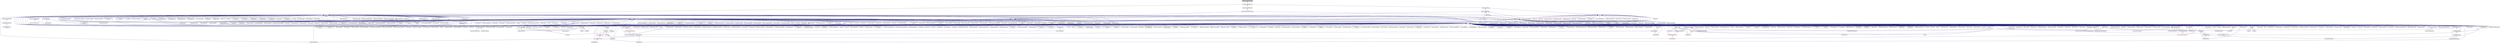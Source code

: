 digraph "set_lco_value_continuation.hpp"
{
  edge [fontname="Helvetica",fontsize="10",labelfontname="Helvetica",labelfontsize="10"];
  node [fontname="Helvetica",fontsize="10",shape=record];
  Node112 [label="set_lco_value_continuation.hpp",height=0.2,width=0.4,color="black", fillcolor="grey75", style="filled", fontcolor="black"];
  Node112 -> Node113 [dir="back",color="midnightblue",fontsize="10",style="solid",fontname="Helvetica"];
  Node113 [label="make_continuation.hpp",height=0.2,width=0.4,color="black", fillcolor="white", style="filled",URL="$d3/dec/make__continuation_8hpp.html"];
  Node113 -> Node114 [dir="back",color="midnightblue",fontsize="10",style="solid",fontname="Helvetica"];
  Node114 [label="actions.hpp",height=0.2,width=0.4,color="black", fillcolor="white", style="filled",URL="$d4/dad/actions_8hpp.html"];
  Node114 -> Node115 [dir="back",color="midnightblue",fontsize="10",style="solid",fontname="Helvetica"];
  Node115 [label="1d_stencil_4_throttle.cpp",height=0.2,width=0.4,color="black", fillcolor="white", style="filled",URL="$d6/de5/1d__stencil__4__throttle_8cpp.html"];
  Node114 -> Node116 [dir="back",color="midnightblue",fontsize="10",style="solid",fontname="Helvetica"];
  Node116 [label="template_accumulator.hpp",height=0.2,width=0.4,color="black", fillcolor="white", style="filled",URL="$d0/d3f/server_2template__accumulator_8hpp.html"];
  Node116 -> Node117 [dir="back",color="midnightblue",fontsize="10",style="solid",fontname="Helvetica"];
  Node117 [label="template_accumulator.hpp",height=0.2,width=0.4,color="black", fillcolor="white", style="filled",URL="$dd/da9/template__accumulator_8hpp.html"];
  Node117 -> Node118 [dir="back",color="midnightblue",fontsize="10",style="solid",fontname="Helvetica"];
  Node118 [label="template_accumulator\l_client.cpp",height=0.2,width=0.4,color="black", fillcolor="white", style="filled",URL="$df/d93/template__accumulator__client_8cpp.html"];
  Node114 -> Node119 [dir="back",color="midnightblue",fontsize="10",style="solid",fontname="Helvetica"];
  Node119 [label="template_function_accumulator\l_client.cpp",height=0.2,width=0.4,color="black", fillcolor="white", style="filled",URL="$d0/dc6/template__function__accumulator__client_8cpp.html"];
  Node114 -> Node120 [dir="back",color="midnightblue",fontsize="10",style="solid",fontname="Helvetica"];
  Node120 [label="allgather_and_gate.hpp",height=0.2,width=0.4,color="black", fillcolor="white", style="filled",URL="$d9/dbb/allgather__and__gate_8hpp.html"];
  Node120 -> Node121 [dir="back",color="midnightblue",fontsize="10",style="solid",fontname="Helvetica"];
  Node121 [label="allgather_module.cpp",height=0.2,width=0.4,color="black", fillcolor="white", style="filled",URL="$df/de4/allgather__module_8cpp.html"];
  Node120 -> Node122 [dir="back",color="midnightblue",fontsize="10",style="solid",fontname="Helvetica"];
  Node122 [label="allgather_and_gate.cpp",height=0.2,width=0.4,color="black", fillcolor="white", style="filled",URL="$d1/d56/allgather__and__gate_8cpp.html"];
  Node120 -> Node123 [dir="back",color="midnightblue",fontsize="10",style="solid",fontname="Helvetica"];
  Node123 [label="ag_client.cpp",height=0.2,width=0.4,color="black", fillcolor="white", style="filled",URL="$d4/d5d/ag__client_8cpp.html"];
  Node114 -> Node124 [dir="back",color="midnightblue",fontsize="10",style="solid",fontname="Helvetica"];
  Node124 [label="apex_balance.cpp",height=0.2,width=0.4,color="black", fillcolor="white", style="filled",URL="$d4/d8e/apex__balance_8cpp.html"];
  Node114 -> Node125 [dir="back",color="midnightblue",fontsize="10",style="solid",fontname="Helvetica"];
  Node125 [label="apex_fibonacci.cpp",height=0.2,width=0.4,color="black", fillcolor="white", style="filled",URL="$de/de1/apex__fibonacci_8cpp.html"];
  Node114 -> Node126 [dir="back",color="midnightblue",fontsize="10",style="solid",fontname="Helvetica"];
  Node126 [label="apex_policy_engine\l_active_thread_count.cpp",height=0.2,width=0.4,color="black", fillcolor="white", style="filled",URL="$d5/d01/apex__policy__engine__active__thread__count_8cpp.html"];
  Node114 -> Node127 [dir="back",color="midnightblue",fontsize="10",style="solid",fontname="Helvetica"];
  Node127 [label="apex_policy_engine\l_events.cpp",height=0.2,width=0.4,color="black", fillcolor="white", style="filled",URL="$df/d0f/apex__policy__engine__events_8cpp.html"];
  Node114 -> Node128 [dir="back",color="midnightblue",fontsize="10",style="solid",fontname="Helvetica"];
  Node128 [label="apex_policy_engine\l_periodic.cpp",height=0.2,width=0.4,color="black", fillcolor="white", style="filled",URL="$d5/d7b/apex__policy__engine__periodic_8cpp.html"];
  Node114 -> Node129 [dir="back",color="midnightblue",fontsize="10",style="solid",fontname="Helvetica"];
  Node129 [label="async_io_action.cpp",height=0.2,width=0.4,color="black", fillcolor="white", style="filled",URL="$d3/df5/async__io__action_8cpp.html"];
  Node114 -> Node130 [dir="back",color="midnightblue",fontsize="10",style="solid",fontname="Helvetica"];
  Node130 [label="cancelable_action.hpp",height=0.2,width=0.4,color="black", fillcolor="white", style="filled",URL="$d5/d4d/server_2cancelable__action_8hpp.html"];
  Node130 -> Node131 [dir="back",color="midnightblue",fontsize="10",style="solid",fontname="Helvetica"];
  Node131 [label="cancelable_action.cpp",height=0.2,width=0.4,color="black", fillcolor="white", style="filled",URL="$d5/d0c/cancelable__action_8cpp.html"];
  Node130 -> Node132 [dir="back",color="midnightblue",fontsize="10",style="solid",fontname="Helvetica"];
  Node132 [label="cancelable_action.hpp",height=0.2,width=0.4,color="black", fillcolor="white", style="filled",URL="$d0/da3/stubs_2cancelable__action_8hpp.html"];
  Node132 -> Node133 [dir="back",color="midnightblue",fontsize="10",style="solid",fontname="Helvetica"];
  Node133 [label="cancelable_action.hpp",height=0.2,width=0.4,color="black", fillcolor="white", style="filled",URL="$d6/d28/cancelable__action_8hpp.html"];
  Node133 -> Node134 [dir="back",color="midnightblue",fontsize="10",style="solid",fontname="Helvetica"];
  Node134 [label="cancelable_action_client.cpp",height=0.2,width=0.4,color="black", fillcolor="white", style="filled",URL="$d1/db8/cancelable__action__client_8cpp.html"];
  Node114 -> Node135 [dir="back",color="midnightblue",fontsize="10",style="solid",fontname="Helvetica"];
  Node135 [label="hello_world_component.hpp",height=0.2,width=0.4,color="black", fillcolor="white", style="filled",URL="$df/df0/hello__world__component_8hpp.html"];
  Node135 -> Node136 [dir="back",color="midnightblue",fontsize="10",style="solid",fontname="Helvetica"];
  Node136 [label="hello_world_client.cpp",height=0.2,width=0.4,color="black", fillcolor="white", style="filled",URL="$d5/da6/hello__world__client_8cpp.html"];
  Node135 -> Node137 [dir="back",color="midnightblue",fontsize="10",style="solid",fontname="Helvetica"];
  Node137 [label="hello_world_component.cpp",height=0.2,width=0.4,color="black", fillcolor="white", style="filled",URL="$d8/daa/hello__world__component_8cpp.html"];
  Node114 -> Node138 [dir="back",color="midnightblue",fontsize="10",style="solid",fontname="Helvetica"];
  Node138 [label="interpolate1d_client.cpp",height=0.2,width=0.4,color="black", fillcolor="white", style="filled",URL="$d4/da6/interpolate1d__client_8cpp.html"];
  Node114 -> Node139 [dir="back",color="midnightblue",fontsize="10",style="solid",fontname="Helvetica"];
  Node139 [label="component_ctors.cpp",height=0.2,width=0.4,color="black", fillcolor="white", style="filled",URL="$d3/d2a/component__ctors_8cpp.html"];
  Node114 -> Node140 [dir="back",color="midnightblue",fontsize="10",style="solid",fontname="Helvetica"];
  Node140 [label="component_in_executable.cpp",height=0.2,width=0.4,color="black", fillcolor="white", style="filled",URL="$d8/d4b/component__in__executable_8cpp.html"];
  Node114 -> Node141 [dir="back",color="midnightblue",fontsize="10",style="solid",fontname="Helvetica"];
  Node141 [label="component_inheritance.cpp",height=0.2,width=0.4,color="black", fillcolor="white", style="filled",URL="$d8/d55/component__inheritance_8cpp.html"];
  Node114 -> Node142 [dir="back",color="midnightblue",fontsize="10",style="solid",fontname="Helvetica"];
  Node142 [label="component_with_executor.cpp",height=0.2,width=0.4,color="black", fillcolor="white", style="filled",URL="$d4/d20/component__with__executor_8cpp.html"];
  Node114 -> Node143 [dir="back",color="midnightblue",fontsize="10",style="solid",fontname="Helvetica"];
  Node143 [label="factorial.cpp",height=0.2,width=0.4,color="black", fillcolor="white", style="filled",URL="$d9/d00/factorial_8cpp.html"];
  Node114 -> Node144 [dir="back",color="midnightblue",fontsize="10",style="solid",fontname="Helvetica"];
  Node144 [label="fibonacci.cpp",height=0.2,width=0.4,color="black", fillcolor="white", style="filled",URL="$d9/d89/fibonacci_8cpp.html"];
  Node114 -> Node145 [dir="back",color="midnightblue",fontsize="10",style="solid",fontname="Helvetica"];
  Node145 [label="fibonacci_await.cpp",height=0.2,width=0.4,color="black", fillcolor="white", style="filled",URL="$dc/d1c/fibonacci__await_8cpp.html"];
  Node114 -> Node146 [dir="back",color="midnightblue",fontsize="10",style="solid",fontname="Helvetica"];
  Node146 [label="fibonacci_dataflow.cpp",height=0.2,width=0.4,color="black", fillcolor="white", style="filled",URL="$df/d3d/fibonacci__dataflow_8cpp.html"];
  Node114 -> Node147 [dir="back",color="midnightblue",fontsize="10",style="solid",fontname="Helvetica"];
  Node147 [label="fibonacci_futures.cpp",height=0.2,width=0.4,color="black", fillcolor="white", style="filled",URL="$d6/de3/fibonacci__futures_8cpp.html"];
  Node114 -> Node148 [dir="back",color="midnightblue",fontsize="10",style="solid",fontname="Helvetica"];
  Node148 [label="fibonacci_futures_distributed.cpp",height=0.2,width=0.4,color="black", fillcolor="white", style="filled",URL="$d1/dc9/fibonacci__futures__distributed_8cpp.html"];
  Node114 -> Node149 [dir="back",color="midnightblue",fontsize="10",style="solid",fontname="Helvetica"];
  Node149 [label="fibonacci_one.cpp",height=0.2,width=0.4,color="black", fillcolor="white", style="filled",URL="$d8/d78/fibonacci__one_8cpp.html"];
  Node114 -> Node150 [dir="back",color="midnightblue",fontsize="10",style="solid",fontname="Helvetica"];
  Node150 [label="fractals.cpp",height=0.2,width=0.4,color="black", fillcolor="white", style="filled",URL="$d8/d58/fractals_8cpp.html"];
  Node114 -> Node151 [dir="back",color="midnightblue",fontsize="10",style="solid",fontname="Helvetica"];
  Node151 [label="fractals_executor.cpp",height=0.2,width=0.4,color="black", fillcolor="white", style="filled",URL="$d9/da9/fractals__executor_8cpp.html"];
  Node114 -> Node152 [dir="back",color="midnightblue",fontsize="10",style="solid",fontname="Helvetica"];
  Node152 [label="fractals_struct.cpp",height=0.2,width=0.4,color="black", fillcolor="white", style="filled",URL="$d8/d2f/fractals__struct_8cpp.html"];
  Node114 -> Node153 [dir="back",color="midnightblue",fontsize="10",style="solid",fontname="Helvetica"];
  Node153 [label="hello_world.cpp",height=0.2,width=0.4,color="black", fillcolor="white", style="filled",URL="$d0/d67/hello__world_8cpp.html"];
  Node114 -> Node154 [dir="back",color="midnightblue",fontsize="10",style="solid",fontname="Helvetica"];
  Node154 [label="pingpong.cpp",height=0.2,width=0.4,color="black", fillcolor="white", style="filled",URL="$dd/d4d/pingpong_8cpp.html"];
  Node114 -> Node155 [dir="back",color="midnightblue",fontsize="10",style="solid",fontname="Helvetica"];
  Node155 [label="print_to_console.cpp",height=0.2,width=0.4,color="black", fillcolor="white", style="filled",URL="$d7/de6/print__to__console_8cpp.html"];
  Node114 -> Node156 [dir="back",color="midnightblue",fontsize="10",style="solid",fontname="Helvetica"];
  Node156 [label="sierpinski.cpp",height=0.2,width=0.4,color="black", fillcolor="white", style="filled",URL="$d3/d7e/sierpinski_8cpp.html"];
  Node114 -> Node157 [dir="back",color="midnightblue",fontsize="10",style="solid",fontname="Helvetica"];
  Node157 [label="sheneos_compare.cpp",height=0.2,width=0.4,color="black", fillcolor="white", style="filled",URL="$dc/d11/sheneos__compare_8cpp.html"];
  Node114 -> Node158 [dir="back",color="midnightblue",fontsize="10",style="solid",fontname="Helvetica"];
  Node158 [label="spell_check_file.cpp",height=0.2,width=0.4,color="black", fillcolor="white", style="filled",URL="$df/df7/spell__check__file_8cpp.html"];
  Node114 -> Node159 [dir="back",color="midnightblue",fontsize="10",style="solid",fontname="Helvetica"];
  Node159 [label="spell_check_simple.cpp",height=0.2,width=0.4,color="black", fillcolor="white", style="filled",URL="$dd/d54/spell__check__simple_8cpp.html"];
  Node114 -> Node160 [dir="back",color="midnightblue",fontsize="10",style="solid",fontname="Helvetica"];
  Node160 [label="simple_central_tuplespace\l_client.cpp",height=0.2,width=0.4,color="black", fillcolor="white", style="filled",URL="$d1/d7b/simple__central__tuplespace__client_8cpp.html"];
  Node114 -> Node161 [dir="back",color="midnightblue",fontsize="10",style="solid",fontname="Helvetica"];
  Node161 [label="lcos.hpp",height=0.2,width=0.4,color="black", fillcolor="white", style="filled",URL="$d5/deb/lcos_8hpp.html"];
  Node161 -> Node122 [dir="back",color="midnightblue",fontsize="10",style="solid",fontname="Helvetica"];
  Node161 -> Node124 [dir="back",color="midnightblue",fontsize="10",style="solid",fontname="Helvetica"];
  Node161 -> Node126 [dir="back",color="midnightblue",fontsize="10",style="solid",fontname="Helvetica"];
  Node161 -> Node127 [dir="back",color="midnightblue",fontsize="10",style="solid",fontname="Helvetica"];
  Node161 -> Node128 [dir="back",color="midnightblue",fontsize="10",style="solid",fontname="Helvetica"];
  Node161 -> Node162 [dir="back",color="midnightblue",fontsize="10",style="solid",fontname="Helvetica"];
  Node162 [label="heartbeat.cpp",height=0.2,width=0.4,color="black", fillcolor="white", style="filled",URL="$d8/d98/heartbeat_8cpp.html"];
  Node161 -> Node135 [dir="back",color="midnightblue",fontsize="10",style="solid",fontname="Helvetica"];
  Node161 -> Node163 [dir="back",color="midnightblue",fontsize="10",style="solid",fontname="Helvetica"];
  Node163 [label="row.hpp",height=0.2,width=0.4,color="black", fillcolor="white", style="filled",URL="$dc/d69/row_8hpp.html"];
  Node163 -> Node164 [dir="back",color="midnightblue",fontsize="10",style="solid",fontname="Helvetica"];
  Node164 [label="grid.hpp",height=0.2,width=0.4,color="red", fillcolor="white", style="filled",URL="$dc/d8a/grid_8hpp.html"];
  Node164 -> Node165 [dir="back",color="midnightblue",fontsize="10",style="solid",fontname="Helvetica"];
  Node165 [label="jacobi.cpp",height=0.2,width=0.4,color="black", fillcolor="white", style="filled",URL="$d2/d27/jacobi_8cpp.html"];
  Node164 -> Node166 [dir="back",color="midnightblue",fontsize="10",style="solid",fontname="Helvetica"];
  Node166 [label="solver.hpp",height=0.2,width=0.4,color="red", fillcolor="white", style="filled",URL="$db/d9a/server_2solver_8hpp.html"];
  Node166 -> Node168 [dir="back",color="midnightblue",fontsize="10",style="solid",fontname="Helvetica"];
  Node168 [label="solver.cpp",height=0.2,width=0.4,color="black", fillcolor="white", style="filled",URL="$d6/d94/solver_8cpp.html"];
  Node164 -> Node169 [dir="back",color="midnightblue",fontsize="10",style="solid",fontname="Helvetica"];
  Node169 [label="grid.cpp",height=0.2,width=0.4,color="black", fillcolor="white", style="filled",URL="$d6/d1b/jacobi__component_2grid_8cpp.html"];
  Node163 -> Node170 [dir="back",color="midnightblue",fontsize="10",style="solid",fontname="Helvetica"];
  Node170 [label="stencil_iterator.hpp",height=0.2,width=0.4,color="black", fillcolor="white", style="filled",URL="$dc/d5c/server_2stencil__iterator_8hpp.html"];
  Node170 -> Node166 [dir="back",color="midnightblue",fontsize="10",style="solid",fontname="Helvetica"];
  Node170 -> Node171 [dir="back",color="midnightblue",fontsize="10",style="solid",fontname="Helvetica"];
  Node171 [label="stencil_iterator.cpp",height=0.2,width=0.4,color="black", fillcolor="white", style="filled",URL="$d6/de1/server_2stencil__iterator_8cpp.html"];
  Node170 -> Node172 [dir="back",color="midnightblue",fontsize="10",style="solid",fontname="Helvetica"];
  Node172 [label="stencil_iterator.cpp",height=0.2,width=0.4,color="black", fillcolor="white", style="filled",URL="$d7/d71/stencil__iterator_8cpp.html"];
  Node163 -> Node169 [dir="back",color="midnightblue",fontsize="10",style="solid",fontname="Helvetica"];
  Node161 -> Node173 [dir="back",color="midnightblue",fontsize="10",style="solid",fontname="Helvetica"];
  Node173 [label="stencil_iterator.hpp",height=0.2,width=0.4,color="black", fillcolor="white", style="filled",URL="$d4/dc8/stencil__iterator_8hpp.html"];
  Node173 -> Node166 [dir="back",color="midnightblue",fontsize="10",style="solid",fontname="Helvetica"];
  Node173 -> Node170 [dir="back",color="midnightblue",fontsize="10",style="solid",fontname="Helvetica"];
  Node173 -> Node172 [dir="back",color="midnightblue",fontsize="10",style="solid",fontname="Helvetica"];
  Node161 -> Node170 [dir="back",color="midnightblue",fontsize="10",style="solid",fontname="Helvetica"];
  Node161 -> Node174 [dir="back",color="midnightblue",fontsize="10",style="solid",fontname="Helvetica"];
  Node174 [label="jacobi_hpx.cpp",height=0.2,width=0.4,color="black", fillcolor="white", style="filled",URL="$d8/d72/jacobi__hpx_8cpp.html"];
  Node161 -> Node175 [dir="back",color="midnightblue",fontsize="10",style="solid",fontname="Helvetica"];
  Node175 [label="jacobi_nonuniform_hpx.cpp",height=0.2,width=0.4,color="black", fillcolor="white", style="filled",URL="$de/d56/jacobi__nonuniform__hpx_8cpp.html"];
  Node161 -> Node176 [dir="back",color="midnightblue",fontsize="10",style="solid",fontname="Helvetica"];
  Node176 [label="enumerate_threads.cpp",height=0.2,width=0.4,color="black", fillcolor="white", style="filled",URL="$d3/dd4/enumerate__threads_8cpp.html"];
  Node161 -> Node145 [dir="back",color="midnightblue",fontsize="10",style="solid",fontname="Helvetica"];
  Node161 -> Node146 [dir="back",color="midnightblue",fontsize="10",style="solid",fontname="Helvetica"];
  Node161 -> Node147 [dir="back",color="midnightblue",fontsize="10",style="solid",fontname="Helvetica"];
  Node161 -> Node148 [dir="back",color="midnightblue",fontsize="10",style="solid",fontname="Helvetica"];
  Node161 -> Node150 [dir="back",color="midnightblue",fontsize="10",style="solid",fontname="Helvetica"];
  Node161 -> Node151 [dir="back",color="midnightblue",fontsize="10",style="solid",fontname="Helvetica"];
  Node161 -> Node152 [dir="back",color="midnightblue",fontsize="10",style="solid",fontname="Helvetica"];
  Node161 -> Node153 [dir="back",color="midnightblue",fontsize="10",style="solid",fontname="Helvetica"];
  Node161 -> Node177 [dir="back",color="midnightblue",fontsize="10",style="solid",fontname="Helvetica"];
  Node177 [label="latch_local.cpp",height=0.2,width=0.4,color="black", fillcolor="white", style="filled",URL="$dd/dd3/latch__local_8cpp.html"];
  Node161 -> Node178 [dir="back",color="midnightblue",fontsize="10",style="solid",fontname="Helvetica"];
  Node178 [label="latch_remote.cpp",height=0.2,width=0.4,color="black", fillcolor="white", style="filled",URL="$df/d59/latch__remote_8cpp.html"];
  Node161 -> Node179 [dir="back",color="midnightblue",fontsize="10",style="solid",fontname="Helvetica"];
  Node179 [label="local_channel.cpp",height=0.2,width=0.4,color="black", fillcolor="white", style="filled",URL="$d0/d3e/local__channel_8cpp.html"];
  Node161 -> Node154 [dir="back",color="midnightblue",fontsize="10",style="solid",fontname="Helvetica"];
  Node161 -> Node180 [dir="back",color="midnightblue",fontsize="10",style="solid",fontname="Helvetica"];
  Node180 [label="shared_mutex.cpp",height=0.2,width=0.4,color="black", fillcolor="white", style="filled",URL="$da/d0b/shared__mutex_8cpp.html"];
  Node161 -> Node181 [dir="back",color="midnightblue",fontsize="10",style="solid",fontname="Helvetica"];
  Node181 [label="wait_composition.cpp",height=0.2,width=0.4,color="black", fillcolor="white", style="filled",URL="$d6/d13/wait__composition_8cpp.html"];
  Node161 -> Node157 [dir="back",color="midnightblue",fontsize="10",style="solid",fontname="Helvetica"];
  Node161 -> Node158 [dir="back",color="midnightblue",fontsize="10",style="solid",fontname="Helvetica"];
  Node161 -> Node159 [dir="back",color="midnightblue",fontsize="10",style="solid",fontname="Helvetica"];
  Node161 -> Node160 [dir="back",color="midnightblue",fontsize="10",style="solid",fontname="Helvetica"];
  Node161 -> Node182 [dir="back",color="midnightblue",fontsize="10",style="solid",fontname="Helvetica"];
  Node182 [label="hpx.hpp",height=0.2,width=0.4,color="red", fillcolor="white", style="filled",URL="$d0/daa/hpx_8hpp.html"];
  Node182 -> Node183 [dir="back",color="midnightblue",fontsize="10",style="solid",fontname="Helvetica"];
  Node183 [label="1d_stencil_1.cpp",height=0.2,width=0.4,color="black", fillcolor="white", style="filled",URL="$d2/db1/1d__stencil__1_8cpp.html"];
  Node182 -> Node184 [dir="back",color="midnightblue",fontsize="10",style="solid",fontname="Helvetica"];
  Node184 [label="1d_stencil_2.cpp",height=0.2,width=0.4,color="black", fillcolor="white", style="filled",URL="$d3/dd1/1d__stencil__2_8cpp.html"];
  Node182 -> Node185 [dir="back",color="midnightblue",fontsize="10",style="solid",fontname="Helvetica"];
  Node185 [label="1d_stencil_3.cpp",height=0.2,width=0.4,color="black", fillcolor="white", style="filled",URL="$db/d19/1d__stencil__3_8cpp.html"];
  Node182 -> Node186 [dir="back",color="midnightblue",fontsize="10",style="solid",fontname="Helvetica"];
  Node186 [label="1d_stencil_4.cpp",height=0.2,width=0.4,color="black", fillcolor="white", style="filled",URL="$d1/d7d/1d__stencil__4_8cpp.html"];
  Node182 -> Node187 [dir="back",color="midnightblue",fontsize="10",style="solid",fontname="Helvetica"];
  Node187 [label="1d_stencil_4_parallel.cpp",height=0.2,width=0.4,color="black", fillcolor="white", style="filled",URL="$d6/d05/1d__stencil__4__parallel_8cpp.html"];
  Node182 -> Node188 [dir="back",color="midnightblue",fontsize="10",style="solid",fontname="Helvetica"];
  Node188 [label="1d_stencil_4_repart.cpp",height=0.2,width=0.4,color="black", fillcolor="white", style="filled",URL="$d0/d6b/1d__stencil__4__repart_8cpp.html"];
  Node182 -> Node115 [dir="back",color="midnightblue",fontsize="10",style="solid",fontname="Helvetica"];
  Node182 -> Node189 [dir="back",color="midnightblue",fontsize="10",style="solid",fontname="Helvetica"];
  Node189 [label="1d_stencil_5.cpp",height=0.2,width=0.4,color="black", fillcolor="white", style="filled",URL="$d7/d2a/1d__stencil__5_8cpp.html"];
  Node182 -> Node190 [dir="back",color="midnightblue",fontsize="10",style="solid",fontname="Helvetica"];
  Node190 [label="1d_stencil_6.cpp",height=0.2,width=0.4,color="black", fillcolor="white", style="filled",URL="$db/de7/1d__stencil__6_8cpp.html"];
  Node182 -> Node191 [dir="back",color="midnightblue",fontsize="10",style="solid",fontname="Helvetica"];
  Node191 [label="1d_stencil_7.cpp",height=0.2,width=0.4,color="black", fillcolor="white", style="filled",URL="$d4/d5a/1d__stencil__7_8cpp.html"];
  Node182 -> Node192 [dir="back",color="midnightblue",fontsize="10",style="solid",fontname="Helvetica"];
  Node192 [label="1d_stencil_8.cpp",height=0.2,width=0.4,color="black", fillcolor="white", style="filled",URL="$df/de0/1d__stencil__8_8cpp.html"];
  Node182 -> Node193 [dir="back",color="midnightblue",fontsize="10",style="solid",fontname="Helvetica"];
  Node193 [label="accumulator.cpp",height=0.2,width=0.4,color="black", fillcolor="white", style="filled",URL="$d1/d81/accumulator_8cpp.html"];
  Node182 -> Node194 [dir="back",color="midnightblue",fontsize="10",style="solid",fontname="Helvetica"];
  Node194 [label="accumulator.hpp",height=0.2,width=0.4,color="red", fillcolor="white", style="filled",URL="$d4/d9d/server_2accumulator_8hpp.html"];
  Node194 -> Node193 [dir="back",color="midnightblue",fontsize="10",style="solid",fontname="Helvetica"];
  Node182 -> Node197 [dir="back",color="midnightblue",fontsize="10",style="solid",fontname="Helvetica"];
  Node197 [label="template_function_accumulator.hpp",height=0.2,width=0.4,color="black", fillcolor="white", style="filled",URL="$d7/da6/server_2template__function__accumulator_8hpp.html"];
  Node197 -> Node198 [dir="back",color="midnightblue",fontsize="10",style="solid",fontname="Helvetica"];
  Node198 [label="template_function_accumulator.cpp",height=0.2,width=0.4,color="black", fillcolor="white", style="filled",URL="$d5/d02/template__function__accumulator_8cpp.html"];
  Node197 -> Node199 [dir="back",color="midnightblue",fontsize="10",style="solid",fontname="Helvetica"];
  Node199 [label="template_function_accumulator.hpp",height=0.2,width=0.4,color="black", fillcolor="white", style="filled",URL="$d3/de9/template__function__accumulator_8hpp.html"];
  Node199 -> Node119 [dir="back",color="midnightblue",fontsize="10",style="solid",fontname="Helvetica"];
  Node182 -> Node200 [dir="back",color="midnightblue",fontsize="10",style="solid",fontname="Helvetica"];
  Node200 [label="template_accumulator.cpp",height=0.2,width=0.4,color="black", fillcolor="white", style="filled",URL="$d0/d4a/template__accumulator_8cpp.html"];
  Node182 -> Node198 [dir="back",color="midnightblue",fontsize="10",style="solid",fontname="Helvetica"];
  Node182 -> Node199 [dir="back",color="midnightblue",fontsize="10",style="solid",fontname="Helvetica"];
  Node182 -> Node121 [dir="back",color="midnightblue",fontsize="10",style="solid",fontname="Helvetica"];
  Node182 -> Node201 [dir="back",color="midnightblue",fontsize="10",style="solid",fontname="Helvetica"];
  Node201 [label="allgather.cpp",height=0.2,width=0.4,color="black", fillcolor="white", style="filled",URL="$d7/d06/allgather_8cpp.html"];
  Node182 -> Node122 [dir="back",color="midnightblue",fontsize="10",style="solid",fontname="Helvetica"];
  Node182 -> Node123 [dir="back",color="midnightblue",fontsize="10",style="solid",fontname="Helvetica"];
  Node182 -> Node202 [dir="back",color="midnightblue",fontsize="10",style="solid",fontname="Helvetica"];
  Node202 [label="hpx_thread_phase.cpp",height=0.2,width=0.4,color="black", fillcolor="white", style="filled",URL="$d5/dca/hpx__thread__phase_8cpp.html"];
  Node182 -> Node203 [dir="back",color="midnightblue",fontsize="10",style="solid",fontname="Helvetica"];
  Node203 [label="os_thread_num.cpp",height=0.2,width=0.4,color="black", fillcolor="white", style="filled",URL="$d2/dfb/os__thread__num_8cpp.html"];
  Node182 -> Node131 [dir="back",color="midnightblue",fontsize="10",style="solid",fontname="Helvetica"];
  Node182 -> Node130 [dir="back",color="midnightblue",fontsize="10",style="solid",fontname="Helvetica"];
  Node182 -> Node132 [dir="back",color="midnightblue",fontsize="10",style="solid",fontname="Helvetica"];
  Node182 -> Node134 [dir="back",color="midnightblue",fontsize="10",style="solid",fontname="Helvetica"];
  Node182 -> Node204 [dir="back",color="midnightblue",fontsize="10",style="solid",fontname="Helvetica"];
  Node204 [label="cublas_matmul.cpp",height=0.2,width=0.4,color="black", fillcolor="white", style="filled",URL="$dd/d84/cublas__matmul_8cpp.html"];
  Node182 -> Node205 [dir="back",color="midnightblue",fontsize="10",style="solid",fontname="Helvetica"];
  Node205 [label="win_perf_counters.cpp",height=0.2,width=0.4,color="black", fillcolor="white", style="filled",URL="$d8/d11/win__perf__counters_8cpp.html"];
  Node182 -> Node206 [dir="back",color="midnightblue",fontsize="10",style="solid",fontname="Helvetica"];
  Node206 [label="win_perf_counters.hpp",height=0.2,width=0.4,color="black", fillcolor="white", style="filled",URL="$d5/da7/win__perf__counters_8hpp.html"];
  Node182 -> Node135 [dir="back",color="midnightblue",fontsize="10",style="solid",fontname="Helvetica"];
  Node182 -> Node207 [dir="back",color="midnightblue",fontsize="10",style="solid",fontname="Helvetica"];
  Node207 [label="interpolate1d.cpp",height=0.2,width=0.4,color="black", fillcolor="white", style="filled",URL="$d0/d05/interpolate1d_8cpp.html"];
  Node182 -> Node208 [dir="back",color="midnightblue",fontsize="10",style="solid",fontname="Helvetica"];
  Node208 [label="partition.hpp",height=0.2,width=0.4,color="black", fillcolor="white", style="filled",URL="$d0/d7a/examples_2interpolate1d_2interpolate1d_2partition_8hpp.html"];
  Node208 -> Node207 [dir="back",color="midnightblue",fontsize="10",style="solid",fontname="Helvetica"];
  Node208 -> Node209 [dir="back",color="midnightblue",fontsize="10",style="solid",fontname="Helvetica"];
  Node209 [label="interpolate1d.hpp",height=0.2,width=0.4,color="black", fillcolor="white", style="filled",URL="$d4/dc7/interpolate1d_8hpp.html"];
  Node209 -> Node207 [dir="back",color="midnightblue",fontsize="10",style="solid",fontname="Helvetica"];
  Node209 -> Node138 [dir="back",color="midnightblue",fontsize="10",style="solid",fontname="Helvetica"];
  Node182 -> Node210 [dir="back",color="midnightblue",fontsize="10",style="solid",fontname="Helvetica"];
  Node210 [label="partition.hpp",height=0.2,width=0.4,color="black", fillcolor="white", style="filled",URL="$d0/dff/examples_2interpolate1d_2interpolate1d_2server_2partition_8hpp.html"];
  Node210 -> Node208 [dir="back",color="midnightblue",fontsize="10",style="solid",fontname="Helvetica"];
  Node210 -> Node211 [dir="back",color="midnightblue",fontsize="10",style="solid",fontname="Helvetica"];
  Node211 [label="partition.cpp",height=0.2,width=0.4,color="black", fillcolor="white", style="filled",URL="$d0/d4f/examples_2interpolate1d_2interpolate1d_2server_2partition_8cpp.html"];
  Node182 -> Node209 [dir="back",color="midnightblue",fontsize="10",style="solid",fontname="Helvetica"];
  Node182 -> Node212 [dir="back",color="midnightblue",fontsize="10",style="solid",fontname="Helvetica"];
  Node212 [label="read_values.cpp",height=0.2,width=0.4,color="black", fillcolor="white", style="filled",URL="$d0/d8c/interpolate1d_2interpolate1d_2read__values_8cpp.html"];
  Node182 -> Node211 [dir="back",color="midnightblue",fontsize="10",style="solid",fontname="Helvetica"];
  Node182 -> Node165 [dir="back",color="midnightblue",fontsize="10",style="solid",fontname="Helvetica"];
  Node182 -> Node169 [dir="back",color="midnightblue",fontsize="10",style="solid",fontname="Helvetica"];
  Node182 -> Node213 [dir="back",color="midnightblue",fontsize="10",style="solid",fontname="Helvetica"];
  Node213 [label="row.cpp",height=0.2,width=0.4,color="black", fillcolor="white", style="filled",URL="$d3/d86/server_2row_8cpp.html"];
  Node182 -> Node168 [dir="back",color="midnightblue",fontsize="10",style="solid",fontname="Helvetica"];
  Node182 -> Node171 [dir="back",color="midnightblue",fontsize="10",style="solid",fontname="Helvetica"];
  Node182 -> Node172 [dir="back",color="midnightblue",fontsize="10",style="solid",fontname="Helvetica"];
  Node182 -> Node214 [dir="back",color="midnightblue",fontsize="10",style="solid",fontname="Helvetica"];
  Node214 [label="jacobi.cpp",height=0.2,width=0.4,color="black", fillcolor="white", style="filled",URL="$d3/d44/smp_2jacobi_8cpp.html"];
  Node182 -> Node174 [dir="back",color="midnightblue",fontsize="10",style="solid",fontname="Helvetica"];
  Node182 -> Node215 [dir="back",color="midnightblue",fontsize="10",style="solid",fontname="Helvetica"];
  Node215 [label="jacobi_nonuniform.cpp",height=0.2,width=0.4,color="black", fillcolor="white", style="filled",URL="$dd/ddc/jacobi__nonuniform_8cpp.html"];
  Node182 -> Node175 [dir="back",color="midnightblue",fontsize="10",style="solid",fontname="Helvetica"];
  Node182 -> Node216 [dir="back",color="midnightblue",fontsize="10",style="solid",fontname="Helvetica"];
  Node216 [label="nqueen.cpp",height=0.2,width=0.4,color="black", fillcolor="white", style="filled",URL="$db/dca/nqueen_8cpp.html"];
  Node182 -> Node217 [dir="back",color="midnightblue",fontsize="10",style="solid",fontname="Helvetica"];
  Node217 [label="nqueen.hpp",height=0.2,width=0.4,color="red", fillcolor="white", style="filled",URL="$de/d58/server_2nqueen_8hpp.html"];
  Node217 -> Node216 [dir="back",color="midnightblue",fontsize="10",style="solid",fontname="Helvetica"];
  Node182 -> Node220 [dir="back",color="midnightblue",fontsize="10",style="solid",fontname="Helvetica"];
  Node220 [label="nqueen_client.cpp",height=0.2,width=0.4,color="black", fillcolor="white", style="filled",URL="$d3/d5e/nqueen__client_8cpp.html"];
  Node182 -> Node221 [dir="back",color="midnightblue",fontsize="10",style="solid",fontname="Helvetica"];
  Node221 [label="sine.cpp",height=0.2,width=0.4,color="black", fillcolor="white", style="filled",URL="$d3/d0d/server_2sine_8cpp.html"];
  Node182 -> Node222 [dir="back",color="midnightblue",fontsize="10",style="solid",fontname="Helvetica"];
  Node222 [label="sine.hpp",height=0.2,width=0.4,color="black", fillcolor="white", style="filled",URL="$d8/dac/sine_8hpp.html"];
  Node222 -> Node221 [dir="back",color="midnightblue",fontsize="10",style="solid",fontname="Helvetica"];
  Node222 -> Node223 [dir="back",color="midnightblue",fontsize="10",style="solid",fontname="Helvetica"];
  Node223 [label="sine.cpp",height=0.2,width=0.4,color="black", fillcolor="white", style="filled",URL="$d5/dd8/sine_8cpp.html"];
  Node182 -> Node223 [dir="back",color="midnightblue",fontsize="10",style="solid",fontname="Helvetica"];
  Node182 -> Node224 [dir="back",color="midnightblue",fontsize="10",style="solid",fontname="Helvetica"];
  Node224 [label="sine_client.cpp",height=0.2,width=0.4,color="black", fillcolor="white", style="filled",URL="$db/d62/sine__client_8cpp.html"];
  Node182 -> Node225 [dir="back",color="midnightblue",fontsize="10",style="solid",fontname="Helvetica"];
  Node225 [label="qt.cpp",height=0.2,width=0.4,color="black", fillcolor="white", style="filled",URL="$df/d90/qt_8cpp.html"];
  Node182 -> Node226 [dir="back",color="midnightblue",fontsize="10",style="solid",fontname="Helvetica"];
  Node226 [label="queue_client.cpp",height=0.2,width=0.4,color="black", fillcolor="white", style="filled",URL="$d7/d96/queue__client_8cpp.html"];
  Node182 -> Node227 [dir="back",color="midnightblue",fontsize="10",style="solid",fontname="Helvetica"];
  Node227 [label="customize_async.cpp",height=0.2,width=0.4,color="black", fillcolor="white", style="filled",URL="$d0/d82/customize__async_8cpp.html"];
  Node182 -> Node228 [dir="back",color="midnightblue",fontsize="10",style="solid",fontname="Helvetica"];
  Node228 [label="data_actions.cpp",height=0.2,width=0.4,color="black", fillcolor="white", style="filled",URL="$dc/d68/data__actions_8cpp.html"];
  Node182 -> Node229 [dir="back",color="midnightblue",fontsize="10",style="solid",fontname="Helvetica"];
  Node229 [label="error_handling.cpp",height=0.2,width=0.4,color="black", fillcolor="white", style="filled",URL="$d9/d96/error__handling_8cpp.html"];
  Node182 -> Node230 [dir="back",color="midnightblue",fontsize="10",style="solid",fontname="Helvetica"];
  Node230 [label="event_synchronization.cpp",height=0.2,width=0.4,color="black", fillcolor="white", style="filled",URL="$d0/d35/event__synchronization_8cpp.html"];
  Node182 -> Node143 [dir="back",color="midnightblue",fontsize="10",style="solid",fontname="Helvetica"];
  Node182 -> Node231 [dir="back",color="midnightblue",fontsize="10",style="solid",fontname="Helvetica"];
  Node231 [label="file_serialization.cpp",height=0.2,width=0.4,color="black", fillcolor="white", style="filled",URL="$de/d58/file__serialization_8cpp.html"];
  Node182 -> Node232 [dir="back",color="midnightblue",fontsize="10",style="solid",fontname="Helvetica"];
  Node232 [label="init_globally.cpp",height=0.2,width=0.4,color="black", fillcolor="white", style="filled",URL="$d6/dad/init__globally_8cpp.html"];
  Node182 -> Node233 [dir="back",color="midnightblue",fontsize="10",style="solid",fontname="Helvetica"];
  Node233 [label="interest_calculator.cpp",height=0.2,width=0.4,color="black", fillcolor="white", style="filled",URL="$d2/d86/interest__calculator_8cpp.html"];
  Node182 -> Node234 [dir="back",color="midnightblue",fontsize="10",style="solid",fontname="Helvetica"];
  Node234 [label="non_atomic_rma.cpp",height=0.2,width=0.4,color="black", fillcolor="white", style="filled",URL="$d7/d8b/non__atomic__rma_8cpp.html"];
  Node182 -> Node235 [dir="back",color="midnightblue",fontsize="10",style="solid",fontname="Helvetica"];
  Node235 [label="partitioned_vector\l_spmd_foreach.cpp",height=0.2,width=0.4,color="black", fillcolor="white", style="filled",URL="$db/d7c/partitioned__vector__spmd__foreach_8cpp.html"];
  Node182 -> Node236 [dir="back",color="midnightblue",fontsize="10",style="solid",fontname="Helvetica"];
  Node236 [label="pipeline1.cpp",height=0.2,width=0.4,color="black", fillcolor="white", style="filled",URL="$d5/d77/pipeline1_8cpp.html"];
  Node182 -> Node237 [dir="back",color="midnightblue",fontsize="10",style="solid",fontname="Helvetica"];
  Node237 [label="quicksort.cpp",height=0.2,width=0.4,color="black", fillcolor="white", style="filled",URL="$d3/d1e/quicksort_8cpp.html"];
  Node182 -> Node238 [dir="back",color="midnightblue",fontsize="10",style="solid",fontname="Helvetica"];
  Node238 [label="receive_buffer.cpp",height=0.2,width=0.4,color="black", fillcolor="white", style="filled",URL="$d7/d10/receive__buffer_8cpp.html"];
  Node182 -> Node239 [dir="back",color="midnightblue",fontsize="10",style="solid",fontname="Helvetica"];
  Node239 [label="safe_object.cpp",height=0.2,width=0.4,color="black", fillcolor="white", style="filled",URL="$dd/d52/safe__object_8cpp.html"];
  Node182 -> Node240 [dir="back",color="midnightblue",fontsize="10",style="solid",fontname="Helvetica"];
  Node240 [label="sort_by_key_demo.cpp",height=0.2,width=0.4,color="black", fillcolor="white", style="filled",URL="$da/d20/sort__by__key__demo_8cpp.html"];
  Node182 -> Node241 [dir="back",color="midnightblue",fontsize="10",style="solid",fontname="Helvetica"];
  Node241 [label="timed_wake.cpp",height=0.2,width=0.4,color="black", fillcolor="white", style="filled",URL="$d8/df9/timed__wake_8cpp.html"];
  Node182 -> Node242 [dir="back",color="midnightblue",fontsize="10",style="solid",fontname="Helvetica"];
  Node242 [label="vector_counting_dotproduct.cpp",height=0.2,width=0.4,color="black", fillcolor="white", style="filled",URL="$df/de9/vector__counting__dotproduct_8cpp.html"];
  Node182 -> Node243 [dir="back",color="midnightblue",fontsize="10",style="solid",fontname="Helvetica"];
  Node243 [label="vector_zip_dotproduct.cpp",height=0.2,width=0.4,color="black", fillcolor="white", style="filled",URL="$dc/d18/vector__zip__dotproduct_8cpp.html"];
  Node182 -> Node244 [dir="back",color="midnightblue",fontsize="10",style="solid",fontname="Helvetica"];
  Node244 [label="zerocopy_rdma.cpp",height=0.2,width=0.4,color="black", fillcolor="white", style="filled",URL="$d1/dad/zerocopy__rdma_8cpp.html"];
  Node182 -> Node245 [dir="back",color="midnightblue",fontsize="10",style="solid",fontname="Helvetica"];
  Node245 [label="random_mem_access.cpp",height=0.2,width=0.4,color="black", fillcolor="white", style="filled",URL="$d1/d51/random__mem__access_8cpp.html"];
  Node182 -> Node246 [dir="back",color="midnightblue",fontsize="10",style="solid",fontname="Helvetica"];
  Node246 [label="random_mem_access.hpp",height=0.2,width=0.4,color="red", fillcolor="white", style="filled",URL="$d0/d19/server_2random__mem__access_8hpp.html"];
  Node246 -> Node245 [dir="back",color="midnightblue",fontsize="10",style="solid",fontname="Helvetica"];
  Node182 -> Node249 [dir="back",color="midnightblue",fontsize="10",style="solid",fontname="Helvetica"];
  Node249 [label="random_mem_access_client.cpp",height=0.2,width=0.4,color="black", fillcolor="white", style="filled",URL="$df/d1b/random__mem__access__client_8cpp.html"];
  Node182 -> Node250 [dir="back",color="midnightblue",fontsize="10",style="solid",fontname="Helvetica"];
  Node250 [label="oversubscribing_resource\l_partitioner.cpp",height=0.2,width=0.4,color="black", fillcolor="white", style="filled",URL="$dd/dee/oversubscribing__resource__partitioner_8cpp.html"];
  Node182 -> Node251 [dir="back",color="midnightblue",fontsize="10",style="solid",fontname="Helvetica"];
  Node251 [label="simple_resource_partitioner.cpp",height=0.2,width=0.4,color="black", fillcolor="white", style="filled",URL="$d5/df9/simple__resource__partitioner_8cpp.html"];
  Node182 -> Node252 [dir="back",color="midnightblue",fontsize="10",style="solid",fontname="Helvetica"];
  Node252 [label="dimension.hpp",height=0.2,width=0.4,color="red", fillcolor="white", style="filled",URL="$d6/d39/sheneos_2sheneos_2dimension_8hpp.html"];
  Node252 -> Node258 [dir="back",color="midnightblue",fontsize="10",style="solid",fontname="Helvetica"];
  Node258 [label="partition3d.hpp",height=0.2,width=0.4,color="black", fillcolor="white", style="filled",URL="$dd/dbf/server_2partition3d_8hpp.html"];
  Node258 -> Node259 [dir="back",color="midnightblue",fontsize="10",style="solid",fontname="Helvetica"];
  Node259 [label="partition3d.hpp",height=0.2,width=0.4,color="black", fillcolor="white", style="filled",URL="$d1/d50/partition3d_8hpp.html"];
  Node259 -> Node255 [dir="back",color="midnightblue",fontsize="10",style="solid",fontname="Helvetica"];
  Node255 [label="interpolator.cpp",height=0.2,width=0.4,color="black", fillcolor="white", style="filled",URL="$d5/d02/interpolator_8cpp.html"];
  Node259 -> Node260 [dir="back",color="midnightblue",fontsize="10",style="solid",fontname="Helvetica"];
  Node260 [label="interpolator.hpp",height=0.2,width=0.4,color="red", fillcolor="white", style="filled",URL="$dc/d3b/interpolator_8hpp.html"];
  Node260 -> Node255 [dir="back",color="midnightblue",fontsize="10",style="solid",fontname="Helvetica"];
  Node260 -> Node157 [dir="back",color="midnightblue",fontsize="10",style="solid",fontname="Helvetica"];
  Node260 -> Node262 [dir="back",color="midnightblue",fontsize="10",style="solid",fontname="Helvetica"];
  Node262 [label="sheneos_test.cpp",height=0.2,width=0.4,color="black", fillcolor="white", style="filled",URL="$d4/d6e/sheneos__test_8cpp.html"];
  Node258 -> Node257 [dir="back",color="midnightblue",fontsize="10",style="solid",fontname="Helvetica"];
  Node257 [label="partition3d.cpp",height=0.2,width=0.4,color="black", fillcolor="white", style="filled",URL="$de/d70/partition3d_8cpp.html"];
  Node182 -> Node255 [dir="back",color="midnightblue",fontsize="10",style="solid",fontname="Helvetica"];
  Node182 -> Node259 [dir="back",color="midnightblue",fontsize="10",style="solid",fontname="Helvetica"];
  Node182 -> Node258 [dir="back",color="midnightblue",fontsize="10",style="solid",fontname="Helvetica"];
  Node182 -> Node260 [dir="back",color="midnightblue",fontsize="10",style="solid",fontname="Helvetica"];
  Node182 -> Node263 [dir="back",color="midnightblue",fontsize="10",style="solid",fontname="Helvetica"];
  Node263 [label="configuration.hpp",height=0.2,width=0.4,color="red", fillcolor="white", style="filled",URL="$dc/d0a/configuration_8hpp.html"];
  Node263 -> Node260 [dir="back",color="midnightblue",fontsize="10",style="solid",fontname="Helvetica"];
  Node182 -> Node256 [dir="back",color="midnightblue",fontsize="10",style="solid",fontname="Helvetica"];
  Node256 [label="read_values.cpp",height=0.2,width=0.4,color="black", fillcolor="white", style="filled",URL="$d7/da4/sheneos_2sheneos_2read__values_8cpp.html"];
  Node182 -> Node257 [dir="back",color="midnightblue",fontsize="10",style="solid",fontname="Helvetica"];
  Node182 -> Node262 [dir="back",color="midnightblue",fontsize="10",style="solid",fontname="Helvetica"];
  Node182 -> Node265 [dir="back",color="midnightblue",fontsize="10",style="solid",fontname="Helvetica"];
  Node265 [label="startup_shutdown.cpp",height=0.2,width=0.4,color="black", fillcolor="white", style="filled",URL="$d3/dfc/server_2startup__shutdown_8cpp.html"];
  Node182 -> Node266 [dir="back",color="midnightblue",fontsize="10",style="solid",fontname="Helvetica"];
  Node266 [label="startup_shutdown.cpp",height=0.2,width=0.4,color="black", fillcolor="white", style="filled",URL="$d0/ddb/startup__shutdown_8cpp.html"];
  Node182 -> Node267 [dir="back",color="midnightblue",fontsize="10",style="solid",fontname="Helvetica"];
  Node267 [label="spin.cpp",height=0.2,width=0.4,color="black", fillcolor="white", style="filled",URL="$d7/df2/spin_8cpp.html"];
  Node182 -> Node268 [dir="back",color="midnightblue",fontsize="10",style="solid",fontname="Helvetica"];
  Node268 [label="throttle.cpp",height=0.2,width=0.4,color="black", fillcolor="white", style="filled",URL="$de/d56/server_2throttle_8cpp.html"];
  Node182 -> Node269 [dir="back",color="midnightblue",fontsize="10",style="solid",fontname="Helvetica"];
  Node269 [label="throttle.hpp",height=0.2,width=0.4,color="black", fillcolor="white", style="filled",URL="$db/dc9/server_2throttle_8hpp.html"];
  Node269 -> Node268 [dir="back",color="midnightblue",fontsize="10",style="solid",fontname="Helvetica"];
  Node269 -> Node270 [dir="back",color="midnightblue",fontsize="10",style="solid",fontname="Helvetica"];
  Node270 [label="throttle.hpp",height=0.2,width=0.4,color="black", fillcolor="white", style="filled",URL="$d5/dec/stubs_2throttle_8hpp.html"];
  Node270 -> Node271 [dir="back",color="midnightblue",fontsize="10",style="solid",fontname="Helvetica"];
  Node271 [label="throttle.hpp",height=0.2,width=0.4,color="red", fillcolor="white", style="filled",URL="$d2/d2e/throttle_8hpp.html"];
  Node271 -> Node272 [dir="back",color="midnightblue",fontsize="10",style="solid",fontname="Helvetica"];
  Node272 [label="throttle.cpp",height=0.2,width=0.4,color="black", fillcolor="white", style="filled",URL="$db/d02/throttle_8cpp.html"];
  Node182 -> Node270 [dir="back",color="midnightblue",fontsize="10",style="solid",fontname="Helvetica"];
  Node182 -> Node272 [dir="back",color="midnightblue",fontsize="10",style="solid",fontname="Helvetica"];
  Node182 -> Node271 [dir="back",color="midnightblue",fontsize="10",style="solid",fontname="Helvetica"];
  Node182 -> Node274 [dir="back",color="midnightblue",fontsize="10",style="solid",fontname="Helvetica"];
  Node274 [label="transpose_await.cpp",height=0.2,width=0.4,color="black", fillcolor="white", style="filled",URL="$de/d68/transpose__await_8cpp.html"];
  Node182 -> Node275 [dir="back",color="midnightblue",fontsize="10",style="solid",fontname="Helvetica"];
  Node275 [label="transpose_block.cpp",height=0.2,width=0.4,color="black", fillcolor="white", style="filled",URL="$d0/de1/transpose__block_8cpp.html"];
  Node182 -> Node276 [dir="back",color="midnightblue",fontsize="10",style="solid",fontname="Helvetica"];
  Node276 [label="transpose_block_numa.cpp",height=0.2,width=0.4,color="black", fillcolor="white", style="filled",URL="$dd/d3b/transpose__block__numa_8cpp.html"];
  Node182 -> Node277 [dir="back",color="midnightblue",fontsize="10",style="solid",fontname="Helvetica"];
  Node277 [label="transpose_serial.cpp",height=0.2,width=0.4,color="black", fillcolor="white", style="filled",URL="$db/d74/transpose__serial_8cpp.html"];
  Node182 -> Node278 [dir="back",color="midnightblue",fontsize="10",style="solid",fontname="Helvetica"];
  Node278 [label="transpose_serial_block.cpp",height=0.2,width=0.4,color="black", fillcolor="white", style="filled",URL="$d8/daa/transpose__serial__block_8cpp.html"];
  Node182 -> Node279 [dir="back",color="midnightblue",fontsize="10",style="solid",fontname="Helvetica"];
  Node279 [label="transpose_serial_vector.cpp",height=0.2,width=0.4,color="black", fillcolor="white", style="filled",URL="$d4/d04/transpose__serial__vector_8cpp.html"];
  Node182 -> Node280 [dir="back",color="midnightblue",fontsize="10",style="solid",fontname="Helvetica"];
  Node280 [label="transpose_smp.cpp",height=0.2,width=0.4,color="black", fillcolor="white", style="filled",URL="$d2/d99/transpose__smp_8cpp.html"];
  Node182 -> Node281 [dir="back",color="midnightblue",fontsize="10",style="solid",fontname="Helvetica"];
  Node281 [label="transpose_smp_block.cpp",height=0.2,width=0.4,color="black", fillcolor="white", style="filled",URL="$da/d4d/transpose__smp__block_8cpp.html"];
  Node182 -> Node282 [dir="back",color="midnightblue",fontsize="10",style="solid",fontname="Helvetica"];
  Node282 [label="simple_central_tuplespace.hpp",height=0.2,width=0.4,color="red", fillcolor="white", style="filled",URL="$db/d69/server_2simple__central__tuplespace_8hpp.html"];
  Node282 -> Node283 [dir="back",color="midnightblue",fontsize="10",style="solid",fontname="Helvetica"];
  Node283 [label="simple_central_tuplespace.cpp",height=0.2,width=0.4,color="black", fillcolor="white", style="filled",URL="$d3/dec/simple__central__tuplespace_8cpp.html"];
  Node182 -> Node286 [dir="back",color="midnightblue",fontsize="10",style="solid",fontname="Helvetica"];
  Node286 [label="tuples_warehouse.hpp",height=0.2,width=0.4,color="black", fillcolor="white", style="filled",URL="$da/de6/tuples__warehouse_8hpp.html"];
  Node286 -> Node282 [dir="back",color="midnightblue",fontsize="10",style="solid",fontname="Helvetica"];
  Node182 -> Node283 [dir="back",color="midnightblue",fontsize="10",style="solid",fontname="Helvetica"];
  Node182 -> Node287 [dir="back",color="midnightblue",fontsize="10",style="solid",fontname="Helvetica"];
  Node287 [label="hpx_runtime.cpp",height=0.2,width=0.4,color="black", fillcolor="white", style="filled",URL="$d7/d1e/hpx__runtime_8cpp.html"];
  Node182 -> Node288 [dir="back",color="midnightblue",fontsize="10",style="solid",fontname="Helvetica"];
  Node288 [label="synchronize.cpp",height=0.2,width=0.4,color="black", fillcolor="white", style="filled",URL="$da/da2/synchronize_8cpp.html"];
  Node182 -> Node289 [dir="back",color="midnightblue",fontsize="10",style="solid",fontname="Helvetica"];
  Node289 [label="agas_cache_timings.cpp",height=0.2,width=0.4,color="black", fillcolor="white", style="filled",URL="$dd/d37/agas__cache__timings_8cpp.html"];
  Node182 -> Node290 [dir="back",color="midnightblue",fontsize="10",style="solid",fontname="Helvetica"];
  Node290 [label="async_overheads.cpp",height=0.2,width=0.4,color="black", fillcolor="white", style="filled",URL="$de/da6/async__overheads_8cpp.html"];
  Node182 -> Node291 [dir="back",color="midnightblue",fontsize="10",style="solid",fontname="Helvetica"];
  Node291 [label="coroutines_call_overhead.cpp",height=0.2,width=0.4,color="black", fillcolor="white", style="filled",URL="$da/d1e/coroutines__call__overhead_8cpp.html"];
  Node182 -> Node292 [dir="back",color="midnightblue",fontsize="10",style="solid",fontname="Helvetica"];
  Node292 [label="foreach_scaling.cpp",height=0.2,width=0.4,color="black", fillcolor="white", style="filled",URL="$d4/d94/foreach__scaling_8cpp.html"];
  Node182 -> Node293 [dir="back",color="midnightblue",fontsize="10",style="solid",fontname="Helvetica"];
  Node293 [label="function_object_wrapper\l_overhead.cpp",height=0.2,width=0.4,color="black", fillcolor="white", style="filled",URL="$d5/d6f/function__object__wrapper__overhead_8cpp.html"];
  Node182 -> Node294 [dir="back",color="midnightblue",fontsize="10",style="solid",fontname="Helvetica"];
  Node294 [label="hpx_homogeneous_timed\l_task_spawn_executors.cpp",height=0.2,width=0.4,color="black", fillcolor="white", style="filled",URL="$d1/d3b/hpx__homogeneous__timed__task__spawn__executors_8cpp.html"];
  Node182 -> Node295 [dir="back",color="midnightblue",fontsize="10",style="solid",fontname="Helvetica"];
  Node295 [label="htts2_hpx.cpp",height=0.2,width=0.4,color="black", fillcolor="white", style="filled",URL="$d2/daf/htts2__hpx_8cpp.html"];
  Node182 -> Node296 [dir="back",color="midnightblue",fontsize="10",style="solid",fontname="Helvetica"];
  Node296 [label="partitioned_vector\l_foreach.cpp",height=0.2,width=0.4,color="black", fillcolor="white", style="filled",URL="$df/d5f/partitioned__vector__foreach_8cpp.html"];
  Node182 -> Node297 [dir="back",color="midnightblue",fontsize="10",style="solid",fontname="Helvetica"];
  Node297 [label="serialization_overhead.cpp",height=0.2,width=0.4,color="black", fillcolor="white", style="filled",URL="$d3/df8/serialization__overhead_8cpp.html"];
  Node182 -> Node298 [dir="back",color="midnightblue",fontsize="10",style="solid",fontname="Helvetica"];
  Node298 [label="sizeof.cpp",height=0.2,width=0.4,color="black", fillcolor="white", style="filled",URL="$d3/d0f/sizeof_8cpp.html"];
  Node182 -> Node299 [dir="back",color="midnightblue",fontsize="10",style="solid",fontname="Helvetica"];
  Node299 [label="skynet.cpp",height=0.2,width=0.4,color="black", fillcolor="white", style="filled",URL="$d0/dc3/skynet_8cpp.html"];
  Node182 -> Node300 [dir="back",color="midnightblue",fontsize="10",style="solid",fontname="Helvetica"];
  Node300 [label="stencil3_iterators.cpp",height=0.2,width=0.4,color="black", fillcolor="white", style="filled",URL="$db/d9e/stencil3__iterators_8cpp.html"];
  Node182 -> Node301 [dir="back",color="midnightblue",fontsize="10",style="solid",fontname="Helvetica"];
  Node301 [label="stream.cpp",height=0.2,width=0.4,color="black", fillcolor="white", style="filled",URL="$da/d5f/stream_8cpp.html"];
  Node182 -> Node302 [dir="back",color="midnightblue",fontsize="10",style="solid",fontname="Helvetica"];
  Node302 [label="timed_task_spawn.cpp",height=0.2,width=0.4,color="black", fillcolor="white", style="filled",URL="$df/de1/timed__task__spawn_8cpp.html"];
  Node182 -> Node303 [dir="back",color="midnightblue",fontsize="10",style="solid",fontname="Helvetica"];
  Node303 [label="transform_reduce_binary\l_scaling.cpp",height=0.2,width=0.4,color="black", fillcolor="white", style="filled",URL="$d1/dae/transform__reduce__binary__scaling_8cpp.html"];
  Node182 -> Node304 [dir="back",color="midnightblue",fontsize="10",style="solid",fontname="Helvetica"];
  Node304 [label="transform_reduce_scaling.cpp",height=0.2,width=0.4,color="black", fillcolor="white", style="filled",URL="$db/d2a/transform__reduce__scaling_8cpp.html"];
  Node182 -> Node305 [dir="back",color="midnightblue",fontsize="10",style="solid",fontname="Helvetica"];
  Node305 [label="minmax_element_performance.cpp",height=0.2,width=0.4,color="black", fillcolor="white", style="filled",URL="$d9/d93/minmax__element__performance_8cpp.html"];
  Node182 -> Node306 [dir="back",color="midnightblue",fontsize="10",style="solid",fontname="Helvetica"];
  Node306 [label="barrier_performance.cpp",height=0.2,width=0.4,color="black", fillcolor="white", style="filled",URL="$d6/d6c/barrier__performance_8cpp.html"];
  Node182 -> Node307 [dir="back",color="midnightblue",fontsize="10",style="solid",fontname="Helvetica"];
  Node307 [label="network_storage.cpp",height=0.2,width=0.4,color="black", fillcolor="white", style="filled",URL="$db/daa/network__storage_8cpp.html"];
  Node182 -> Node308 [dir="back",color="midnightblue",fontsize="10",style="solid",fontname="Helvetica"];
  Node308 [label="simple_profiler.hpp",height=0.2,width=0.4,color="black", fillcolor="white", style="filled",URL="$d8/d02/simple__profiler_8hpp.html"];
  Node308 -> Node307 [dir="back",color="midnightblue",fontsize="10",style="solid",fontname="Helvetica"];
  Node182 -> Node309 [dir="back",color="midnightblue",fontsize="10",style="solid",fontname="Helvetica"];
  Node309 [label="osu_bcast.cpp",height=0.2,width=0.4,color="black", fillcolor="white", style="filled",URL="$d3/dca/osu__bcast_8cpp.html"];
  Node182 -> Node310 [dir="back",color="midnightblue",fontsize="10",style="solid",fontname="Helvetica"];
  Node310 [label="osu_bibw.cpp",height=0.2,width=0.4,color="black", fillcolor="white", style="filled",URL="$d2/d04/osu__bibw_8cpp.html"];
  Node182 -> Node311 [dir="back",color="midnightblue",fontsize="10",style="solid",fontname="Helvetica"];
  Node311 [label="osu_bw.cpp",height=0.2,width=0.4,color="black", fillcolor="white", style="filled",URL="$d4/d20/osu__bw_8cpp.html"];
  Node182 -> Node312 [dir="back",color="midnightblue",fontsize="10",style="solid",fontname="Helvetica"];
  Node312 [label="osu_latency.cpp",height=0.2,width=0.4,color="black", fillcolor="white", style="filled",URL="$df/d58/osu__latency_8cpp.html"];
  Node182 -> Node313 [dir="back",color="midnightblue",fontsize="10",style="solid",fontname="Helvetica"];
  Node313 [label="osu_multi_lat.cpp",height=0.2,width=0.4,color="black", fillcolor="white", style="filled",URL="$d7/d91/osu__multi__lat_8cpp.html"];
  Node182 -> Node314 [dir="back",color="midnightblue",fontsize="10",style="solid",fontname="Helvetica"];
  Node314 [label="osu_scatter.cpp",height=0.2,width=0.4,color="black", fillcolor="white", style="filled",URL="$d4/d4c/osu__scatter_8cpp.html"];
  Node182 -> Node315 [dir="back",color="midnightblue",fontsize="10",style="solid",fontname="Helvetica"];
  Node315 [label="pingpong_performance.cpp",height=0.2,width=0.4,color="black", fillcolor="white", style="filled",URL="$de/d03/pingpong__performance_8cpp.html"];
  Node182 -> Node316 [dir="back",color="midnightblue",fontsize="10",style="solid",fontname="Helvetica"];
  Node316 [label="benchmark_is_heap.cpp",height=0.2,width=0.4,color="black", fillcolor="white", style="filled",URL="$da/d4f/benchmark__is__heap_8cpp.html"];
  Node182 -> Node317 [dir="back",color="midnightblue",fontsize="10",style="solid",fontname="Helvetica"];
  Node317 [label="benchmark_is_heap_until.cpp",height=0.2,width=0.4,color="black", fillcolor="white", style="filled",URL="$dc/df5/benchmark__is__heap__until_8cpp.html"];
  Node182 -> Node318 [dir="back",color="midnightblue",fontsize="10",style="solid",fontname="Helvetica"];
  Node318 [label="benchmark_merge.cpp",height=0.2,width=0.4,color="black", fillcolor="white", style="filled",URL="$dd/d49/benchmark__merge_8cpp.html"];
  Node182 -> Node319 [dir="back",color="midnightblue",fontsize="10",style="solid",fontname="Helvetica"];
  Node319 [label="benchmark_partition.cpp",height=0.2,width=0.4,color="black", fillcolor="white", style="filled",URL="$d9/d88/benchmark__partition_8cpp.html"];
  Node182 -> Node320 [dir="back",color="midnightblue",fontsize="10",style="solid",fontname="Helvetica"];
  Node320 [label="benchmark_partition\l_copy.cpp",height=0.2,width=0.4,color="black", fillcolor="white", style="filled",URL="$d3/d0e/benchmark__partition__copy_8cpp.html"];
  Node182 -> Node321 [dir="back",color="midnightblue",fontsize="10",style="solid",fontname="Helvetica"];
  Node321 [label="benchmark_unique_copy.cpp",height=0.2,width=0.4,color="black", fillcolor="white", style="filled",URL="$d9/d53/benchmark__unique__copy_8cpp.html"];
  Node182 -> Node322 [dir="back",color="midnightblue",fontsize="10",style="solid",fontname="Helvetica"];
  Node322 [label="action_move_semantics.cpp",height=0.2,width=0.4,color="black", fillcolor="white", style="filled",URL="$d4/db3/action__move__semantics_8cpp.html"];
  Node182 -> Node323 [dir="back",color="midnightblue",fontsize="10",style="solid",fontname="Helvetica"];
  Node323 [label="movable_objects.cpp",height=0.2,width=0.4,color="black", fillcolor="white", style="filled",URL="$d8/d65/movable__objects_8cpp.html"];
  Node182 -> Node324 [dir="back",color="midnightblue",fontsize="10",style="solid",fontname="Helvetica"];
  Node324 [label="duplicate_id_registration\l_1596.cpp",height=0.2,width=0.4,color="black", fillcolor="white", style="filled",URL="$db/d8d/duplicate__id__registration__1596_8cpp.html"];
  Node182 -> Node325 [dir="back",color="midnightblue",fontsize="10",style="solid",fontname="Helvetica"];
  Node325 [label="pass_by_value_id_type\l_action.cpp",height=0.2,width=0.4,color="black", fillcolor="white", style="filled",URL="$d0/de6/pass__by__value__id__type__action_8cpp.html"];
  Node182 -> Node326 [dir="back",color="midnightblue",fontsize="10",style="solid",fontname="Helvetica"];
  Node326 [label="register_with_basename\l_1804.cpp",height=0.2,width=0.4,color="black", fillcolor="white", style="filled",URL="$db/d95/register__with__basename__1804_8cpp.html"];
  Node182 -> Node327 [dir="back",color="midnightblue",fontsize="10",style="solid",fontname="Helvetica"];
  Node327 [label="send_gid_keep_component\l_1624.cpp",height=0.2,width=0.4,color="black", fillcolor="white", style="filled",URL="$d9/d49/send__gid__keep__component__1624_8cpp.html"];
  Node182 -> Node328 [dir="back",color="midnightblue",fontsize="10",style="solid",fontname="Helvetica"];
  Node328 [label="algorithms.cc",height=0.2,width=0.4,color="black", fillcolor="white", style="filled",URL="$d5/d1b/algorithms_8cc.html"];
  Node182 -> Node329 [dir="back",color="midnightblue",fontsize="10",style="solid",fontname="Helvetica"];
  Node329 [label="matrix_hpx.hh",height=0.2,width=0.4,color="black", fillcolor="white", style="filled",URL="$d5/d89/matrix__hpx_8hh.html"];
  Node329 -> Node330 [dir="back",color="midnightblue",fontsize="10",style="solid",fontname="Helvetica"];
  Node330 [label="block_matrix.hh",height=0.2,width=0.4,color="red", fillcolor="white", style="filled",URL="$dc/de8/block__matrix_8hh.html"];
  Node330 -> Node328 [dir="back",color="midnightblue",fontsize="10",style="solid",fontname="Helvetica"];
  Node330 -> Node334 [dir="back",color="midnightblue",fontsize="10",style="solid",fontname="Helvetica"];
  Node334 [label="block_matrix.cc",height=0.2,width=0.4,color="black", fillcolor="white", style="filled",URL="$de/d88/block__matrix_8cc.html"];
  Node330 -> Node333 [dir="back",color="midnightblue",fontsize="10",style="solid",fontname="Helvetica"];
  Node333 [label="tests.cc",height=0.2,width=0.4,color="black", fillcolor="white", style="filled",URL="$d6/d96/tests_8cc.html"];
  Node329 -> Node328 [dir="back",color="midnightblue",fontsize="10",style="solid",fontname="Helvetica"];
  Node329 -> Node332 [dir="back",color="midnightblue",fontsize="10",style="solid",fontname="Helvetica"];
  Node332 [label="matrix_hpx.cc",height=0.2,width=0.4,color="black", fillcolor="white", style="filled",URL="$d7/d32/matrix__hpx_8cc.html"];
  Node182 -> Node330 [dir="back",color="midnightblue",fontsize="10",style="solid",fontname="Helvetica"];
  Node182 -> Node334 [dir="back",color="midnightblue",fontsize="10",style="solid",fontname="Helvetica"];
  Node182 -> Node335 [dir="back",color="midnightblue",fontsize="10",style="solid",fontname="Helvetica"];
  Node335 [label="main.cc",height=0.2,width=0.4,color="black", fillcolor="white", style="filled",URL="$d9/d0f/main_8cc.html"];
  Node182 -> Node336 [dir="back",color="midnightblue",fontsize="10",style="solid",fontname="Helvetica"];
  Node336 [label="matrix.cc",height=0.2,width=0.4,color="black", fillcolor="white", style="filled",URL="$d7/dea/matrix_8cc.html"];
  Node182 -> Node332 [dir="back",color="midnightblue",fontsize="10",style="solid",fontname="Helvetica"];
  Node182 -> Node333 [dir="back",color="midnightblue",fontsize="10",style="solid",fontname="Helvetica"];
  Node182 -> Node337 [dir="back",color="midnightblue",fontsize="10",style="solid",fontname="Helvetica"];
  Node337 [label="client_1950.cpp",height=0.2,width=0.4,color="black", fillcolor="white", style="filled",URL="$d0/d79/client__1950_8cpp.html"];
  Node182 -> Node338 [dir="back",color="midnightblue",fontsize="10",style="solid",fontname="Helvetica"];
  Node338 [label="commandline_options\l_1437.cpp",height=0.2,width=0.4,color="black", fillcolor="white", style="filled",URL="$d5/dbd/commandline__options__1437_8cpp.html"];
  Node182 -> Node339 [dir="back",color="midnightblue",fontsize="10",style="solid",fontname="Helvetica"];
  Node339 [label="moveonly_constructor\l_arguments_1405.cpp",height=0.2,width=0.4,color="black", fillcolor="white", style="filled",URL="$d3/dcf/moveonly__constructor__arguments__1405_8cpp.html"];
  Node182 -> Node340 [dir="back",color="midnightblue",fontsize="10",style="solid",fontname="Helvetica"];
  Node340 [label="partitioned_vector\l_2201.cpp",height=0.2,width=0.4,color="black", fillcolor="white", style="filled",URL="$dc/d39/partitioned__vector__2201_8cpp.html"];
  Node182 -> Node341 [dir="back",color="midnightblue",fontsize="10",style="solid",fontname="Helvetica"];
  Node341 [label="dynamic_counters_loaded\l_1508.cpp",height=0.2,width=0.4,color="black", fillcolor="white", style="filled",URL="$db/d58/dynamic__counters__loaded__1508_8cpp.html"];
  Node182 -> Node342 [dir="back",color="midnightblue",fontsize="10",style="solid",fontname="Helvetica"];
  Node342 [label="id_type_ref_counting\l_1032.cpp",height=0.2,width=0.4,color="black", fillcolor="white", style="filled",URL="$d8/dfd/id__type__ref__counting__1032_8cpp.html"];
  Node182 -> Node343 [dir="back",color="midnightblue",fontsize="10",style="solid",fontname="Helvetica"];
  Node343 [label="lost_output_2236.cpp",height=0.2,width=0.4,color="black", fillcolor="white", style="filled",URL="$db/dd0/lost__output__2236_8cpp.html"];
  Node182 -> Node344 [dir="back",color="midnightblue",fontsize="10",style="solid",fontname="Helvetica"];
  Node344 [label="no_output_1173.cpp",height=0.2,width=0.4,color="black", fillcolor="white", style="filled",URL="$de/d67/no__output__1173_8cpp.html"];
  Node182 -> Node345 [dir="back",color="midnightblue",fontsize="10",style="solid",fontname="Helvetica"];
  Node345 [label="after_588.cpp",height=0.2,width=0.4,color="black", fillcolor="white", style="filled",URL="$dc/dc0/after__588_8cpp.html"];
  Node182 -> Node346 [dir="back",color="midnightblue",fontsize="10",style="solid",fontname="Helvetica"];
  Node346 [label="async_callback_with\l_bound_callback.cpp",height=0.2,width=0.4,color="black", fillcolor="white", style="filled",URL="$d2/dae/async__callback__with__bound__callback_8cpp.html"];
  Node182 -> Node347 [dir="back",color="midnightblue",fontsize="10",style="solid",fontname="Helvetica"];
  Node347 [label="async_unwrap_1037.cpp",height=0.2,width=0.4,color="black", fillcolor="white", style="filled",URL="$d4/d13/async__unwrap__1037_8cpp.html"];
  Node182 -> Node348 [dir="back",color="midnightblue",fontsize="10",style="solid",fontname="Helvetica"];
  Node348 [label="barrier_hang.cpp",height=0.2,width=0.4,color="black", fillcolor="white", style="filled",URL="$dd/d8b/barrier__hang_8cpp.html"];
  Node182 -> Node349 [dir="back",color="midnightblue",fontsize="10",style="solid",fontname="Helvetica"];
  Node349 [label="call_promise_get_gid\l_more_than_once.cpp",height=0.2,width=0.4,color="black", fillcolor="white", style="filled",URL="$d4/dd8/call__promise__get__gid__more__than__once_8cpp.html"];
  Node182 -> Node350 [dir="back",color="midnightblue",fontsize="10",style="solid",fontname="Helvetica"];
  Node350 [label="channel_register_as\l_2722.cpp",height=0.2,width=0.4,color="black", fillcolor="white", style="filled",URL="$d4/d98/channel__register__as__2722_8cpp.html"];
  Node182 -> Node351 [dir="back",color="midnightblue",fontsize="10",style="solid",fontname="Helvetica"];
  Node351 [label="dataflow_action_2008.cpp",height=0.2,width=0.4,color="black", fillcolor="white", style="filled",URL="$da/dad/dataflow__action__2008_8cpp.html"];
  Node182 -> Node352 [dir="back",color="midnightblue",fontsize="10",style="solid",fontname="Helvetica"];
  Node352 [label="dataflow_const_functor\l_773.cpp",height=0.2,width=0.4,color="black", fillcolor="white", style="filled",URL="$d3/df2/dataflow__const__functor__773_8cpp.html"];
  Node182 -> Node353 [dir="back",color="midnightblue",fontsize="10",style="solid",fontname="Helvetica"];
  Node353 [label="dataflow_future_swap.cpp",height=0.2,width=0.4,color="black", fillcolor="white", style="filled",URL="$dc/d8c/dataflow__future__swap_8cpp.html"];
  Node182 -> Node354 [dir="back",color="midnightblue",fontsize="10",style="solid",fontname="Helvetica"];
  Node354 [label="dataflow_future_swap2.cpp",height=0.2,width=0.4,color="black", fillcolor="white", style="filled",URL="$d1/db3/dataflow__future__swap2_8cpp.html"];
  Node182 -> Node355 [dir="back",color="midnightblue",fontsize="10",style="solid",fontname="Helvetica"];
  Node355 [label="dataflow_launch_775.cpp",height=0.2,width=0.4,color="black", fillcolor="white", style="filled",URL="$d7/d0d/dataflow__launch__775_8cpp.html"];
  Node182 -> Node356 [dir="back",color="midnightblue",fontsize="10",style="solid",fontname="Helvetica"];
  Node356 [label="dataflow_recursion\l_1613.cpp",height=0.2,width=0.4,color="black", fillcolor="white", style="filled",URL="$d0/d1f/dataflow__recursion__1613_8cpp.html"];
  Node182 -> Node357 [dir="back",color="midnightblue",fontsize="10",style="solid",fontname="Helvetica"];
  Node357 [label="dataflow_using_774.cpp",height=0.2,width=0.4,color="black", fillcolor="white", style="filled",URL="$d7/dfa/dataflow__using__774_8cpp.html"];
  Node182 -> Node358 [dir="back",color="midnightblue",fontsize="10",style="solid",fontname="Helvetica"];
  Node358 [label="exception_from_continuation\l_1613.cpp",height=0.2,width=0.4,color="black", fillcolor="white", style="filled",URL="$db/d28/exception__from__continuation__1613_8cpp.html"];
  Node182 -> Node359 [dir="back",color="midnightblue",fontsize="10",style="solid",fontname="Helvetica"];
  Node359 [label="fail_future_2667.cpp",height=0.2,width=0.4,color="black", fillcolor="white", style="filled",URL="$db/d7e/fail__future__2667_8cpp.html"];
  Node182 -> Node360 [dir="back",color="midnightblue",fontsize="10",style="solid",fontname="Helvetica"];
  Node360 [label="future_2667.cpp",height=0.2,width=0.4,color="black", fillcolor="white", style="filled",URL="$d2/dfd/future__2667_8cpp.html"];
  Node182 -> Node361 [dir="back",color="midnightblue",fontsize="10",style="solid",fontname="Helvetica"];
  Node361 [label="future_790.cpp",height=0.2,width=0.4,color="black", fillcolor="white", style="filled",URL="$de/d3d/future__790_8cpp.html"];
  Node182 -> Node362 [dir="back",color="midnightblue",fontsize="10",style="solid",fontname="Helvetica"];
  Node362 [label="future_unwrap_1182.cpp",height=0.2,width=0.4,color="black", fillcolor="white", style="filled",URL="$df/d7a/future__unwrap__1182_8cpp.html"];
  Node182 -> Node363 [dir="back",color="midnightblue",fontsize="10",style="solid",fontname="Helvetica"];
  Node363 [label="future_unwrap_878.cpp",height=0.2,width=0.4,color="black", fillcolor="white", style="filled",URL="$d9/ddf/future__unwrap__878_8cpp.html"];
  Node182 -> Node364 [dir="back",color="midnightblue",fontsize="10",style="solid",fontname="Helvetica"];
  Node364 [label="ignore_while_locked\l_1485.cpp",height=0.2,width=0.4,color="black", fillcolor="white", style="filled",URL="$db/d24/ignore__while__locked__1485_8cpp.html"];
  Node182 -> Node365 [dir="back",color="midnightblue",fontsize="10",style="solid",fontname="Helvetica"];
  Node365 [label="lifetime_588.cpp",height=0.2,width=0.4,color="black", fillcolor="white", style="filled",URL="$d7/dca/lifetime__588_8cpp.html"];
  Node182 -> Node366 [dir="back",color="midnightblue",fontsize="10",style="solid",fontname="Helvetica"];
  Node366 [label="lifetime_588_1.cpp",height=0.2,width=0.4,color="black", fillcolor="white", style="filled",URL="$de/d75/lifetime__588__1_8cpp.html"];
  Node182 -> Node367 [dir="back",color="midnightblue",fontsize="10",style="solid",fontname="Helvetica"];
  Node367 [label="multiple_gather_ops\l_2001.cpp",height=0.2,width=0.4,color="black", fillcolor="white", style="filled",URL="$d3/d95/multiple__gather__ops__2001_8cpp.html"];
  Node182 -> Node368 [dir="back",color="midnightblue",fontsize="10",style="solid",fontname="Helvetica"];
  Node368 [label="promise_1620.cpp",height=0.2,width=0.4,color="black", fillcolor="white", style="filled",URL="$d2/d67/promise__1620_8cpp.html"];
  Node182 -> Node369 [dir="back",color="midnightblue",fontsize="10",style="solid",fontname="Helvetica"];
  Node369 [label="promise_leak_996.cpp",height=0.2,width=0.4,color="black", fillcolor="white", style="filled",URL="$d0/d7e/promise__leak__996_8cpp.html"];
  Node182 -> Node370 [dir="back",color="midnightblue",fontsize="10",style="solid",fontname="Helvetica"];
  Node370 [label="receive_buffer_1733.cpp",height=0.2,width=0.4,color="black", fillcolor="white", style="filled",URL="$d1/d0e/receive__buffer__1733_8cpp.html"];
  Node182 -> Node371 [dir="back",color="midnightblue",fontsize="10",style="solid",fontname="Helvetica"];
  Node371 [label="safely_destroy_promise\l_1481.cpp",height=0.2,width=0.4,color="black", fillcolor="white", style="filled",URL="$dd/d62/safely__destroy__promise__1481_8cpp.html"];
  Node182 -> Node372 [dir="back",color="midnightblue",fontsize="10",style="solid",fontname="Helvetica"];
  Node372 [label="set_hpx_limit_798.cpp",height=0.2,width=0.4,color="black", fillcolor="white", style="filled",URL="$d2/dfb/set__hpx__limit__798_8cpp.html"];
  Node182 -> Node373 [dir="back",color="midnightblue",fontsize="10",style="solid",fontname="Helvetica"];
  Node373 [label="shared_mutex_1702.cpp",height=0.2,width=0.4,color="black", fillcolor="white", style="filled",URL="$d2/d66/shared__mutex__1702_8cpp.html"];
  Node182 -> Node374 [dir="back",color="midnightblue",fontsize="10",style="solid",fontname="Helvetica"];
  Node374 [label="shared_stated_leaked\l_1211.cpp",height=0.2,width=0.4,color="black", fillcolor="white", style="filled",URL="$dc/dce/shared__stated__leaked__1211_8cpp.html"];
  Node182 -> Node375 [dir="back",color="midnightblue",fontsize="10",style="solid",fontname="Helvetica"];
  Node375 [label="split_future_2246.cpp",height=0.2,width=0.4,color="black", fillcolor="white", style="filled",URL="$db/d2b/split__future__2246_8cpp.html"];
  Node182 -> Node376 [dir="back",color="midnightblue",fontsize="10",style="solid",fontname="Helvetica"];
  Node376 [label="wait_all_hang_1946.cpp",height=0.2,width=0.4,color="black", fillcolor="white", style="filled",URL="$d5/d69/wait__all__hang__1946_8cpp.html"];
  Node182 -> Node377 [dir="back",color="midnightblue",fontsize="10",style="solid",fontname="Helvetica"];
  Node377 [label="wait_for_1751.cpp",height=0.2,width=0.4,color="black", fillcolor="white", style="filled",URL="$d9/d48/wait__for__1751_8cpp.html"];
  Node182 -> Node378 [dir="back",color="midnightblue",fontsize="10",style="solid",fontname="Helvetica"];
  Node378 [label="when_all_vectors_1623.cpp",height=0.2,width=0.4,color="black", fillcolor="white", style="filled",URL="$dd/d2e/when__all__vectors__1623_8cpp.html"];
  Node182 -> Node379 [dir="back",color="midnightblue",fontsize="10",style="solid",fontname="Helvetica"];
  Node379 [label="multiple_init.cpp",height=0.2,width=0.4,color="black", fillcolor="white", style="filled",URL="$df/d43/multiple__init_8cpp.html"];
  Node182 -> Node380 [dir="back",color="midnightblue",fontsize="10",style="solid",fontname="Helvetica"];
  Node380 [label="is_executor_1691.cpp",height=0.2,width=0.4,color="black", fillcolor="white", style="filled",URL="$d2/d1e/is__executor__1691_8cpp.html"];
  Node182 -> Node381 [dir="back",color="midnightblue",fontsize="10",style="solid",fontname="Helvetica"];
  Node381 [label="for_each_annotated\l_function.cpp",height=0.2,width=0.4,color="black", fillcolor="white", style="filled",URL="$d5/dbf/for__each__annotated__function_8cpp.html"];
  Node182 -> Node382 [dir="back",color="midnightblue",fontsize="10",style="solid",fontname="Helvetica"];
  Node382 [label="for_loop_2281.cpp",height=0.2,width=0.4,color="black", fillcolor="white", style="filled",URL="$de/d36/for__loop__2281_8cpp.html"];
  Node182 -> Node383 [dir="back",color="midnightblue",fontsize="10",style="solid",fontname="Helvetica"];
  Node383 [label="minimal_findend.cpp",height=0.2,width=0.4,color="black", fillcolor="white", style="filled",URL="$da/d34/minimal__findend_8cpp.html"];
  Node182 -> Node384 [dir="back",color="midnightblue",fontsize="10",style="solid",fontname="Helvetica"];
  Node384 [label="scan_different_inits.cpp",height=0.2,width=0.4,color="black", fillcolor="white", style="filled",URL="$d6/d4b/scan__different__inits_8cpp.html"];
  Node182 -> Node385 [dir="back",color="midnightblue",fontsize="10",style="solid",fontname="Helvetica"];
  Node385 [label="scan_non_commutative.cpp",height=0.2,width=0.4,color="black", fillcolor="white", style="filled",URL="$d8/de4/scan__non__commutative_8cpp.html"];
  Node182 -> Node386 [dir="back",color="midnightblue",fontsize="10",style="solid",fontname="Helvetica"];
  Node386 [label="scan_shortlength.cpp",height=0.2,width=0.4,color="black", fillcolor="white", style="filled",URL="$de/d75/scan__shortlength_8cpp.html"];
  Node182 -> Node387 [dir="back",color="midnightblue",fontsize="10",style="solid",fontname="Helvetica"];
  Node387 [label="search_zerolength.cpp",height=0.2,width=0.4,color="black", fillcolor="white", style="filled",URL="$d0/d9f/search__zerolength_8cpp.html"];
  Node182 -> Node388 [dir="back",color="midnightblue",fontsize="10",style="solid",fontname="Helvetica"];
  Node388 [label="static_chunker_2282.cpp",height=0.2,width=0.4,color="black", fillcolor="white", style="filled",URL="$d5/d52/static__chunker__2282_8cpp.html"];
  Node182 -> Node389 [dir="back",color="midnightblue",fontsize="10",style="solid",fontname="Helvetica"];
  Node389 [label="papi_counters_active\l_interface.cpp",height=0.2,width=0.4,color="black", fillcolor="white", style="filled",URL="$db/dd5/papi__counters__active__interface_8cpp.html"];
  Node182 -> Node390 [dir="back",color="midnightblue",fontsize="10",style="solid",fontname="Helvetica"];
  Node390 [label="papi_counters_basic\l_functions.cpp",height=0.2,width=0.4,color="black", fillcolor="white", style="filled",URL="$da/dc8/papi__counters__basic__functions_8cpp.html"];
  Node182 -> Node391 [dir="back",color="midnightblue",fontsize="10",style="solid",fontname="Helvetica"];
  Node391 [label="papi_counters_segfault\l_1890.cpp",height=0.2,width=0.4,color="black", fillcolor="white", style="filled",URL="$df/d76/papi__counters__segfault__1890_8cpp.html"];
  Node182 -> Node392 [dir="back",color="midnightblue",fontsize="10",style="solid",fontname="Helvetica"];
  Node392 [label="statistics_2666.cpp",height=0.2,width=0.4,color="black", fillcolor="white", style="filled",URL="$d7/d98/statistics__2666_8cpp.html"];
  Node182 -> Node393 [dir="back",color="midnightblue",fontsize="10",style="solid",fontname="Helvetica"];
  Node393 [label="uptime_1737.cpp",height=0.2,width=0.4,color="black", fillcolor="white", style="filled",URL="$d7/d12/uptime__1737_8cpp.html"];
  Node182 -> Node394 [dir="back",color="midnightblue",fontsize="10",style="solid",fontname="Helvetica"];
  Node394 [label="block_os_threads_1036.cpp",height=0.2,width=0.4,color="black", fillcolor="white", style="filled",URL="$d7/d92/block__os__threads__1036_8cpp.html"];
  Node182 -> Node395 [dir="back",color="midnightblue",fontsize="10",style="solid",fontname="Helvetica"];
  Node395 [label="resume_priority.cpp",height=0.2,width=0.4,color="black", fillcolor="white", style="filled",URL="$de/d5e/resume__priority_8cpp.html"];
  Node182 -> Node396 [dir="back",color="midnightblue",fontsize="10",style="solid",fontname="Helvetica"];
  Node396 [label="thread_data_1111.cpp",height=0.2,width=0.4,color="black", fillcolor="white", style="filled",URL="$d5/d15/thread__data__1111_8cpp.html"];
  Node182 -> Node397 [dir="back",color="midnightblue",fontsize="10",style="solid",fontname="Helvetica"];
  Node397 [label="thread_pool_executor\l_1112.cpp",height=0.2,width=0.4,color="black", fillcolor="white", style="filled",URL="$df/daa/thread__pool__executor__1112_8cpp.html"];
  Node182 -> Node398 [dir="back",color="midnightblue",fontsize="10",style="solid",fontname="Helvetica"];
  Node398 [label="thread_pool_executor\l_1114.cpp",height=0.2,width=0.4,color="black", fillcolor="white", style="filled",URL="$d8/d63/thread__pool__executor__1114_8cpp.html"];
  Node182 -> Node399 [dir="back",color="midnightblue",fontsize="10",style="solid",fontname="Helvetica"];
  Node399 [label="thread_rescheduling.cpp",height=0.2,width=0.4,color="black", fillcolor="white", style="filled",URL="$d6/d6d/thread__rescheduling_8cpp.html"];
  Node182 -> Node400 [dir="back",color="midnightblue",fontsize="10",style="solid",fontname="Helvetica"];
  Node400 [label="thread_suspend_duration.cpp",height=0.2,width=0.4,color="black", fillcolor="white", style="filled",URL="$db/d59/thread__suspend__duration_8cpp.html"];
  Node182 -> Node401 [dir="back",color="midnightblue",fontsize="10",style="solid",fontname="Helvetica"];
  Node401 [label="thread_suspend_pending.cpp",height=0.2,width=0.4,color="black", fillcolor="white", style="filled",URL="$de/d29/thread__suspend__pending_8cpp.html"];
  Node182 -> Node402 [dir="back",color="midnightblue",fontsize="10",style="solid",fontname="Helvetica"];
  Node402 [label="threads_all_1422.cpp",height=0.2,width=0.4,color="black", fillcolor="white", style="filled",URL="$d2/d38/threads__all__1422_8cpp.html"];
  Node182 -> Node403 [dir="back",color="midnightblue",fontsize="10",style="solid",fontname="Helvetica"];
  Node403 [label="unhandled_exception\l_582.cpp",height=0.2,width=0.4,color="black", fillcolor="white", style="filled",URL="$d9/d1e/unhandled__exception__582_8cpp.html"];
  Node182 -> Node404 [dir="back",color="midnightblue",fontsize="10",style="solid",fontname="Helvetica"];
  Node404 [label="configuration_1572.cpp",height=0.2,width=0.4,color="black", fillcolor="white", style="filled",URL="$d9/d26/configuration__1572_8cpp.html"];
  Node182 -> Node405 [dir="back",color="midnightblue",fontsize="10",style="solid",fontname="Helvetica"];
  Node405 [label="function_argument.cpp",height=0.2,width=0.4,color="black", fillcolor="white", style="filled",URL="$db/da3/function__argument_8cpp.html"];
  Node182 -> Node406 [dir="back",color="midnightblue",fontsize="10",style="solid",fontname="Helvetica"];
  Node406 [label="serialize_buffer_1069.cpp",height=0.2,width=0.4,color="black", fillcolor="white", style="filled",URL="$d4/dc0/serialize__buffer__1069_8cpp.html"];
  Node182 -> Node407 [dir="back",color="midnightblue",fontsize="10",style="solid",fontname="Helvetica"];
  Node407 [label="unwrapped_1528.cpp",height=0.2,width=0.4,color="black", fillcolor="white", style="filled",URL="$d7/d63/unwrapped__1528_8cpp.html"];
  Node182 -> Node408 [dir="back",color="midnightblue",fontsize="10",style="solid",fontname="Helvetica"];
  Node408 [label="managed_refcnt_checker.cpp",height=0.2,width=0.4,color="black", fillcolor="white", style="filled",URL="$d3/d8d/managed__refcnt__checker_8cpp.html"];
  Node182 -> Node409 [dir="back",color="midnightblue",fontsize="10",style="solid",fontname="Helvetica"];
  Node409 [label="managed_refcnt_checker.hpp",height=0.2,width=0.4,color="red", fillcolor="white", style="filled",URL="$db/dd0/managed__refcnt__checker_8hpp.html"];
  Node409 -> Node419 [dir="back",color="midnightblue",fontsize="10",style="solid",fontname="Helvetica"];
  Node419 [label="split_credit.cpp",height=0.2,width=0.4,color="black", fillcolor="white", style="filled",URL="$dc/d1c/split__credit_8cpp.html"];
  Node182 -> Node422 [dir="back",color="midnightblue",fontsize="10",style="solid",fontname="Helvetica"];
  Node422 [label="managed_refcnt_checker.cpp",height=0.2,width=0.4,color="black", fillcolor="white", style="filled",URL="$d7/d11/server_2managed__refcnt__checker_8cpp.html"];
  Node182 -> Node423 [dir="back",color="midnightblue",fontsize="10",style="solid",fontname="Helvetica"];
  Node423 [label="managed_refcnt_checker.hpp",height=0.2,width=0.4,color="black", fillcolor="white", style="filled",URL="$df/da6/server_2managed__refcnt__checker_8hpp.html"];
  Node423 -> Node408 [dir="back",color="midnightblue",fontsize="10",style="solid",fontname="Helvetica"];
  Node423 -> Node422 [dir="back",color="midnightblue",fontsize="10",style="solid",fontname="Helvetica"];
  Node423 -> Node424 [dir="back",color="midnightblue",fontsize="10",style="solid",fontname="Helvetica"];
  Node424 [label="managed_refcnt_checker.hpp",height=0.2,width=0.4,color="black", fillcolor="white", style="filled",URL="$d3/d77/stubs_2managed__refcnt__checker_8hpp.html"];
  Node424 -> Node409 [dir="back",color="midnightblue",fontsize="10",style="solid",fontname="Helvetica"];
  Node182 -> Node425 [dir="back",color="midnightblue",fontsize="10",style="solid",fontname="Helvetica"];
  Node425 [label="simple_refcnt_checker.cpp",height=0.2,width=0.4,color="black", fillcolor="white", style="filled",URL="$d7/d14/server_2simple__refcnt__checker_8cpp.html"];
  Node182 -> Node426 [dir="back",color="midnightblue",fontsize="10",style="solid",fontname="Helvetica"];
  Node426 [label="simple_refcnt_checker.hpp",height=0.2,width=0.4,color="black", fillcolor="white", style="filled",URL="$d6/d3d/server_2simple__refcnt__checker_8hpp.html"];
  Node426 -> Node425 [dir="back",color="midnightblue",fontsize="10",style="solid",fontname="Helvetica"];
  Node426 -> Node427 [dir="back",color="midnightblue",fontsize="10",style="solid",fontname="Helvetica"];
  Node427 [label="simple_refcnt_checker.cpp",height=0.2,width=0.4,color="black", fillcolor="white", style="filled",URL="$df/d16/simple__refcnt__checker_8cpp.html"];
  Node426 -> Node428 [dir="back",color="midnightblue",fontsize="10",style="solid",fontname="Helvetica"];
  Node428 [label="simple_refcnt_checker.hpp",height=0.2,width=0.4,color="black", fillcolor="white", style="filled",URL="$da/d8e/stubs_2simple__refcnt__checker_8hpp.html"];
  Node428 -> Node429 [dir="back",color="midnightblue",fontsize="10",style="solid",fontname="Helvetica"];
  Node429 [label="simple_refcnt_checker.hpp",height=0.2,width=0.4,color="red", fillcolor="white", style="filled",URL="$dd/d4e/simple__refcnt__checker_8hpp.html"];
  Node429 -> Node419 [dir="back",color="midnightblue",fontsize="10",style="solid",fontname="Helvetica"];
  Node182 -> Node430 [dir="back",color="midnightblue",fontsize="10",style="solid",fontname="Helvetica"];
  Node430 [label="simple_mobile_object.cpp",height=0.2,width=0.4,color="black", fillcolor="white", style="filled",URL="$d2/da7/simple__mobile__object_8cpp.html"];
  Node182 -> Node427 [dir="back",color="midnightblue",fontsize="10",style="solid",fontname="Helvetica"];
  Node182 -> Node429 [dir="back",color="midnightblue",fontsize="10",style="solid",fontname="Helvetica"];
  Node182 -> Node424 [dir="back",color="midnightblue",fontsize="10",style="solid",fontname="Helvetica"];
  Node182 -> Node428 [dir="back",color="midnightblue",fontsize="10",style="solid",fontname="Helvetica"];
  Node182 -> Node431 [dir="back",color="midnightblue",fontsize="10",style="solid",fontname="Helvetica"];
  Node431 [label="gid_type.cpp",height=0.2,width=0.4,color="black", fillcolor="white", style="filled",URL="$d4/d63/gid__type_8cpp.html"];
  Node182 -> Node432 [dir="back",color="midnightblue",fontsize="10",style="solid",fontname="Helvetica"];
  Node432 [label="test.cpp",height=0.2,width=0.4,color="black", fillcolor="white", style="filled",URL="$df/dac/test_8cpp.html"];
  Node182 -> Node433 [dir="back",color="midnightblue",fontsize="10",style="solid",fontname="Helvetica"];
  Node433 [label="launch_process.cpp",height=0.2,width=0.4,color="black", fillcolor="white", style="filled",URL="$df/ddc/launch__process_8cpp.html"];
  Node182 -> Node434 [dir="back",color="midnightblue",fontsize="10",style="solid",fontname="Helvetica"];
  Node434 [label="launched_process.cpp",height=0.2,width=0.4,color="black", fillcolor="white", style="filled",URL="$d8/de7/launched__process_8cpp.html"];
  Node182 -> Node435 [dir="back",color="midnightblue",fontsize="10",style="solid",fontname="Helvetica"];
  Node435 [label="handled_exception.cpp",height=0.2,width=0.4,color="black", fillcolor="white", style="filled",URL="$d8/d05/handled__exception_8cpp.html"];
  Node182 -> Node436 [dir="back",color="midnightblue",fontsize="10",style="solid",fontname="Helvetica"];
  Node436 [label="unhandled_exception.cpp",height=0.2,width=0.4,color="black", fillcolor="white", style="filled",URL="$d3/d3a/unhandled__exception_8cpp.html"];
  Node182 -> Node437 [dir="back",color="midnightblue",fontsize="10",style="solid",fontname="Helvetica"];
  Node437 [label="await.cpp",height=0.2,width=0.4,color="black", fillcolor="white", style="filled",URL="$d6/d41/await_8cpp.html"];
  Node182 -> Node438 [dir="back",color="midnightblue",fontsize="10",style="solid",fontname="Helvetica"];
  Node438 [label="barrier.cpp",height=0.2,width=0.4,color="black", fillcolor="white", style="filled",URL="$df/d63/tests_2unit_2lcos_2barrier_8cpp.html"];
  Node182 -> Node439 [dir="back",color="midnightblue",fontsize="10",style="solid",fontname="Helvetica"];
  Node439 [label="condition_variable.cpp",height=0.2,width=0.4,color="black", fillcolor="white", style="filled",URL="$d1/ded/tests_2unit_2lcos_2condition__variable_8cpp.html"];
  Node182 -> Node440 [dir="back",color="midnightblue",fontsize="10",style="solid",fontname="Helvetica"];
  Node440 [label="fail_compile_mutex\l_move.cpp",height=0.2,width=0.4,color="black", fillcolor="white", style="filled",URL="$d9/de5/fail__compile__mutex__move_8cpp.html"];
  Node182 -> Node441 [dir="back",color="midnightblue",fontsize="10",style="solid",fontname="Helvetica"];
  Node441 [label="fail_compile_spinlock\l_move.cpp",height=0.2,width=0.4,color="black", fillcolor="white", style="filled",URL="$da/d62/fail__compile__spinlock__move_8cpp.html"];
  Node182 -> Node442 [dir="back",color="midnightblue",fontsize="10",style="solid",fontname="Helvetica"];
  Node442 [label="fail_compile_spinlock\l_no_backoff_move.cpp",height=0.2,width=0.4,color="black", fillcolor="white", style="filled",URL="$d8/d16/fail__compile__spinlock__no__backoff__move_8cpp.html"];
  Node182 -> Node443 [dir="back",color="midnightblue",fontsize="10",style="solid",fontname="Helvetica"];
  Node443 [label="future_ref.cpp",height=0.2,width=0.4,color="black", fillcolor="white", style="filled",URL="$d3/dc8/future__ref_8cpp.html"];
  Node182 -> Node444 [dir="back",color="midnightblue",fontsize="10",style="solid",fontname="Helvetica"];
  Node444 [label="global_spmd_block.cpp",height=0.2,width=0.4,color="black", fillcolor="white", style="filled",URL="$da/d4f/global__spmd__block_8cpp.html"];
  Node182 -> Node445 [dir="back",color="midnightblue",fontsize="10",style="solid",fontname="Helvetica"];
  Node445 [label="local_barrier.cpp",height=0.2,width=0.4,color="black", fillcolor="white", style="filled",URL="$d2/db4/tests_2unit_2lcos_2local__barrier_8cpp.html"];
  Node182 -> Node446 [dir="back",color="midnightblue",fontsize="10",style="solid",fontname="Helvetica"];
  Node446 [label="local_dataflow.cpp",height=0.2,width=0.4,color="black", fillcolor="white", style="filled",URL="$d9/d92/local__dataflow_8cpp.html"];
  Node182 -> Node447 [dir="back",color="midnightblue",fontsize="10",style="solid",fontname="Helvetica"];
  Node447 [label="local_dataflow_executor.cpp",height=0.2,width=0.4,color="black", fillcolor="white", style="filled",URL="$d2/d73/local__dataflow__executor_8cpp.html"];
  Node182 -> Node448 [dir="back",color="midnightblue",fontsize="10",style="solid",fontname="Helvetica"];
  Node448 [label="local_dataflow_executor\l_v1.cpp",height=0.2,width=0.4,color="black", fillcolor="white", style="filled",URL="$df/d49/local__dataflow__executor__v1_8cpp.html"];
  Node182 -> Node449 [dir="back",color="midnightblue",fontsize="10",style="solid",fontname="Helvetica"];
  Node449 [label="local_dataflow_std\l_array.cpp",height=0.2,width=0.4,color="black", fillcolor="white", style="filled",URL="$db/dcb/local__dataflow__std__array_8cpp.html"];
  Node182 -> Node450 [dir="back",color="midnightblue",fontsize="10",style="solid",fontname="Helvetica"];
  Node450 [label="local_event.cpp",height=0.2,width=0.4,color="black", fillcolor="white", style="filled",URL="$df/d9a/local__event_8cpp.html"];
  Node182 -> Node451 [dir="back",color="midnightblue",fontsize="10",style="solid",fontname="Helvetica"];
  Node451 [label="remote_dataflow.cpp",height=0.2,width=0.4,color="black", fillcolor="white", style="filled",URL="$df/d7b/remote__dataflow_8cpp.html"];
  Node182 -> Node452 [dir="back",color="midnightblue",fontsize="10",style="solid",fontname="Helvetica"];
  Node452 [label="run_guarded.cpp",height=0.2,width=0.4,color="black", fillcolor="white", style="filled",URL="$db/dbb/run__guarded_8cpp.html"];
  Node182 -> Node453 [dir="back",color="midnightblue",fontsize="10",style="solid",fontname="Helvetica"];
  Node453 [label="adjacentdifference.cpp",height=0.2,width=0.4,color="black", fillcolor="white", style="filled",URL="$d5/df0/adjacentdifference_8cpp.html"];
  Node182 -> Node454 [dir="back",color="midnightblue",fontsize="10",style="solid",fontname="Helvetica"];
  Node454 [label="adjacentdifference\l_bad_alloc.cpp",height=0.2,width=0.4,color="black", fillcolor="white", style="filled",URL="$d8/d95/adjacentdifference__bad__alloc_8cpp.html"];
  Node182 -> Node455 [dir="back",color="midnightblue",fontsize="10",style="solid",fontname="Helvetica"];
  Node455 [label="adjacentdifference\l_exception.cpp",height=0.2,width=0.4,color="black", fillcolor="white", style="filled",URL="$d8/d0b/adjacentdifference__exception_8cpp.html"];
  Node182 -> Node456 [dir="back",color="midnightblue",fontsize="10",style="solid",fontname="Helvetica"];
  Node456 [label="adjacentfind.cpp",height=0.2,width=0.4,color="black", fillcolor="white", style="filled",URL="$d2/d99/adjacentfind_8cpp.html"];
  Node182 -> Node457 [dir="back",color="midnightblue",fontsize="10",style="solid",fontname="Helvetica"];
  Node457 [label="adjacentfind_bad_alloc.cpp",height=0.2,width=0.4,color="black", fillcolor="white", style="filled",URL="$d3/d2a/adjacentfind__bad__alloc_8cpp.html"];
  Node182 -> Node458 [dir="back",color="midnightblue",fontsize="10",style="solid",fontname="Helvetica"];
  Node458 [label="adjacentfind_binary.cpp",height=0.2,width=0.4,color="black", fillcolor="white", style="filled",URL="$d3/db1/adjacentfind__binary_8cpp.html"];
  Node182 -> Node459 [dir="back",color="midnightblue",fontsize="10",style="solid",fontname="Helvetica"];
  Node459 [label="adjacentfind_binary\l_bad_alloc.cpp",height=0.2,width=0.4,color="black", fillcolor="white", style="filled",URL="$d6/d81/adjacentfind__binary__bad__alloc_8cpp.html"];
  Node182 -> Node460 [dir="back",color="midnightblue",fontsize="10",style="solid",fontname="Helvetica"];
  Node460 [label="adjacentfind_binary\l_exception.cpp",height=0.2,width=0.4,color="black", fillcolor="white", style="filled",URL="$d8/da8/adjacentfind__binary__exception_8cpp.html"];
  Node182 -> Node461 [dir="back",color="midnightblue",fontsize="10",style="solid",fontname="Helvetica"];
  Node461 [label="adjacentfind_exception.cpp",height=0.2,width=0.4,color="black", fillcolor="white", style="filled",URL="$de/d40/adjacentfind__exception_8cpp.html"];
  Node182 -> Node462 [dir="back",color="midnightblue",fontsize="10",style="solid",fontname="Helvetica"];
  Node462 [label="all_of.cpp",height=0.2,width=0.4,color="black", fillcolor="white", style="filled",URL="$db/d88/all__of_8cpp.html"];
  Node182 -> Node463 [dir="back",color="midnightblue",fontsize="10",style="solid",fontname="Helvetica"];
  Node463 [label="any_of.cpp",height=0.2,width=0.4,color="black", fillcolor="white", style="filled",URL="$d8/d5d/any__of_8cpp.html"];
  Node182 -> Node464 [dir="back",color="midnightblue",fontsize="10",style="solid",fontname="Helvetica"];
  Node464 [label="copy.cpp",height=0.2,width=0.4,color="black", fillcolor="white", style="filled",URL="$d9/d54/copy_8cpp.html"];
  Node182 -> Node465 [dir="back",color="midnightblue",fontsize="10",style="solid",fontname="Helvetica"];
  Node465 [label="copyif_bad_alloc.cpp",height=0.2,width=0.4,color="black", fillcolor="white", style="filled",URL="$d0/ddd/copyif__bad__alloc_8cpp.html"];
  Node182 -> Node466 [dir="back",color="midnightblue",fontsize="10",style="solid",fontname="Helvetica"];
  Node466 [label="copyif_exception.cpp",height=0.2,width=0.4,color="black", fillcolor="white", style="filled",URL="$dc/d81/copyif__exception_8cpp.html"];
  Node182 -> Node467 [dir="back",color="midnightblue",fontsize="10",style="solid",fontname="Helvetica"];
  Node467 [label="copyif_forward.cpp",height=0.2,width=0.4,color="black", fillcolor="white", style="filled",URL="$d3/d04/copyif__forward_8cpp.html"];
  Node182 -> Node468 [dir="back",color="midnightblue",fontsize="10",style="solid",fontname="Helvetica"];
  Node468 [label="copyif_input.cpp",height=0.2,width=0.4,color="black", fillcolor="white", style="filled",URL="$d5/d41/copyif__input_8cpp.html"];
  Node182 -> Node469 [dir="back",color="midnightblue",fontsize="10",style="solid",fontname="Helvetica"];
  Node469 [label="copyif_random.cpp",height=0.2,width=0.4,color="black", fillcolor="white", style="filled",URL="$dc/d22/copyif__random_8cpp.html"];
  Node182 -> Node470 [dir="back",color="midnightblue",fontsize="10",style="solid",fontname="Helvetica"];
  Node470 [label="copyn.cpp",height=0.2,width=0.4,color="black", fillcolor="white", style="filled",URL="$d3/d44/copyn_8cpp.html"];
  Node182 -> Node471 [dir="back",color="midnightblue",fontsize="10",style="solid",fontname="Helvetica"];
  Node471 [label="count.cpp",height=0.2,width=0.4,color="black", fillcolor="white", style="filled",URL="$d3/d01/count_8cpp.html"];
  Node182 -> Node664 [dir="back",color="midnightblue",fontsize="10",style="solid",fontname="Helvetica"];
  Node664 [label="put_parcels_with_coalescing.cpp",height=0.2,width=0.4,color="black", fillcolor="white", style="filled",URL="$d6/dca/put__parcels__with__coalescing_8cpp.html"];
  Node182 -> Node665 [dir="back",color="midnightblue",fontsize="10",style="solid",fontname="Helvetica"];
  Node665 [label="put_parcels_with_compression.cpp",height=0.2,width=0.4,color="black", fillcolor="white", style="filled",URL="$df/d62/put__parcels__with__compression_8cpp.html"];
  Node182 -> Node667 [dir="back",color="midnightblue",fontsize="10",style="solid",fontname="Helvetica"];
  Node667 [label="serialize_buffer.cpp",height=0.2,width=0.4,color="black", fillcolor="white", style="filled",URL="$d1/d00/serialize__buffer_8cpp.html"];
  Node161 -> Node675 [dir="back",color="midnightblue",fontsize="10",style="solid",fontname="Helvetica"];
  Node675 [label="parent_vs_child_stealing.cpp",height=0.2,width=0.4,color="black", fillcolor="white", style="filled",URL="$d2/d07/parent__vs__child__stealing_8cpp.html"];
  Node161 -> Node676 [dir="back",color="midnightblue",fontsize="10",style="solid",fontname="Helvetica"];
  Node676 [label="wait_all_timings.cpp",height=0.2,width=0.4,color="black", fillcolor="white", style="filled",URL="$d5/da1/wait__all__timings_8cpp.html"];
  Node161 -> Node677 [dir="back",color="midnightblue",fontsize="10",style="solid",fontname="Helvetica"];
  Node677 [label="return_future_2847.cpp",height=0.2,width=0.4,color="black", fillcolor="white", style="filled",URL="$d3/dfe/return__future__2847_8cpp.html"];
  Node161 -> Node678 [dir="back",color="midnightblue",fontsize="10",style="solid",fontname="Helvetica"];
  Node678 [label="return_non_default\l_constructible_2847.cpp",height=0.2,width=0.4,color="black", fillcolor="white", style="filled",URL="$dc/d11/return__non__default__constructible__2847_8cpp.html"];
  Node161 -> Node324 [dir="back",color="midnightblue",fontsize="10",style="solid",fontname="Helvetica"];
  Node161 -> Node327 [dir="back",color="midnightblue",fontsize="10",style="solid",fontname="Helvetica"];
  Node161 -> Node679 [dir="back",color="midnightblue",fontsize="10",style="solid",fontname="Helvetica"];
  Node679 [label="async_action_1813.cpp",height=0.2,width=0.4,color="black", fillcolor="white", style="filled",URL="$db/de6/async__action__1813_8cpp.html"];
  Node161 -> Node680 [dir="back",color="midnightblue",fontsize="10",style="solid",fontname="Helvetica"];
  Node680 [label="async_callback_non\l_deduced_context.cpp",height=0.2,width=0.4,color="black", fillcolor="white", style="filled",URL="$dc/dbb/async__callback__non__deduced__context_8cpp.html"];
  Node161 -> Node681 [dir="back",color="midnightblue",fontsize="10",style="solid",fontname="Helvetica"];
  Node681 [label="broadcast_unwrap_future\l_2885.cpp",height=0.2,width=0.4,color="black", fillcolor="white", style="filled",URL="$da/df6/broadcast__unwrap__future__2885_8cpp.html"];
  Node161 -> Node682 [dir="back",color="midnightblue",fontsize="10",style="solid",fontname="Helvetica"];
  Node682 [label="broadcast_wait_for\l_2822.cpp",height=0.2,width=0.4,color="black", fillcolor="white", style="filled",URL="$dd/de7/broadcast__wait__for__2822_8cpp.html"];
  Node161 -> Node683 [dir="back",color="midnightblue",fontsize="10",style="solid",fontname="Helvetica"];
  Node683 [label="dataflow_791.cpp",height=0.2,width=0.4,color="black", fillcolor="white", style="filled",URL="$d6/da1/dataflow__791_8cpp.html"];
  Node161 -> Node684 [dir="back",color="midnightblue",fontsize="10",style="solid",fontname="Helvetica"];
  Node684 [label="future_range_ambiguity\l_2032.cpp",height=0.2,width=0.4,color="black", fillcolor="white", style="filled",URL="$dc/d4e/future__range__ambiguity__2032_8cpp.html"];
  Node161 -> Node685 [dir="back",color="midnightblue",fontsize="10",style="solid",fontname="Helvetica"];
  Node685 [label="future_timed_wait_1025.cpp",height=0.2,width=0.4,color="black", fillcolor="white", style="filled",URL="$de/d7d/future__timed__wait__1025_8cpp.html"];
  Node161 -> Node686 [dir="back",color="midnightblue",fontsize="10",style="solid",fontname="Helvetica"];
  Node686 [label="shared_future_continuation\l_order.cpp",height=0.2,width=0.4,color="black", fillcolor="white", style="filled",URL="$dd/d1f/shared__future__continuation__order_8cpp.html"];
  Node161 -> Node687 [dir="back",color="midnightblue",fontsize="10",style="solid",fontname="Helvetica"];
  Node687 [label="shared_future_then\l_2166.cpp",height=0.2,width=0.4,color="black", fillcolor="white", style="filled",URL="$d8/dc4/shared__future__then__2166_8cpp.html"];
  Node161 -> Node374 [dir="back",color="midnightblue",fontsize="10",style="solid",fontname="Helvetica"];
  Node161 -> Node688 [dir="back",color="midnightblue",fontsize="10",style="solid",fontname="Helvetica"];
  Node688 [label="sliding_semaphore_2338.cpp",height=0.2,width=0.4,color="black", fillcolor="white", style="filled",URL="$da/da6/sliding__semaphore__2338_8cpp.html"];
  Node161 -> Node689 [dir="back",color="midnightblue",fontsize="10",style="solid",fontname="Helvetica"];
  Node689 [label="wait_for_action_2796.cpp",height=0.2,width=0.4,color="black", fillcolor="white", style="filled",URL="$dc/db9/wait__for__action__2796_8cpp.html"];
  Node161 -> Node398 [dir="back",color="midnightblue",fontsize="10",style="solid",fontname="Helvetica"];
  Node161 -> Node690 [dir="back",color="midnightblue",fontsize="10",style="solid",fontname="Helvetica"];
  Node690 [label="function_serialization\l_728.cpp",height=0.2,width=0.4,color="black", fillcolor="white", style="filled",URL="$d8/db1/function__serialization__728_8cpp.html"];
  Node161 -> Node691 [dir="back",color="midnightblue",fontsize="10",style="solid",fontname="Helvetica"];
  Node691 [label="protect_with_nullary\l_pfo.cpp",height=0.2,width=0.4,color="black", fillcolor="white", style="filled",URL="$df/db5/protect__with__nullary__pfo_8cpp.html"];
  Node161 -> Node692 [dir="back",color="midnightblue",fontsize="10",style="solid",fontname="Helvetica"];
  Node692 [label="tuple_serialization\l_803.cpp",height=0.2,width=0.4,color="black", fillcolor="white", style="filled",URL="$de/d61/tuple__serialization__803_8cpp.html"];
  Node161 -> Node693 [dir="back",color="midnightblue",fontsize="10",style="solid",fontname="Helvetica"];
  Node693 [label="zero_copy_parcels_1001.cpp",height=0.2,width=0.4,color="black", fillcolor="white", style="filled",URL="$da/dfd/zero__copy__parcels__1001_8cpp.html"];
  Node161 -> Node694 [dir="back",color="midnightblue",fontsize="10",style="solid",fontname="Helvetica"];
  Node694 [label="return_future.cpp",height=0.2,width=0.4,color="black", fillcolor="white", style="filled",URL="$d4/dbe/return__future_8cpp.html"];
  Node161 -> Node695 [dir="back",color="midnightblue",fontsize="10",style="solid",fontname="Helvetica"];
  Node695 [label="find_clients_from_prefix.cpp",height=0.2,width=0.4,color="black", fillcolor="white", style="filled",URL="$dc/d15/find__clients__from__prefix_8cpp.html"];
  Node161 -> Node696 [dir="back",color="midnightblue",fontsize="10",style="solid",fontname="Helvetica"];
  Node696 [label="find_ids_from_prefix.cpp",height=0.2,width=0.4,color="black", fillcolor="white", style="filled",URL="$dc/df3/find__ids__from__prefix_8cpp.html"];
  Node161 -> Node697 [dir="back",color="midnightblue",fontsize="10",style="solid",fontname="Helvetica"];
  Node697 [label="get_colocation_id.cpp",height=0.2,width=0.4,color="black", fillcolor="white", style="filled",URL="$dd/d0d/get__colocation__id_8cpp.html"];
  Node161 -> Node419 [dir="back",color="midnightblue",fontsize="10",style="solid",fontname="Helvetica"];
  Node161 -> Node698 [dir="back",color="midnightblue",fontsize="10",style="solid",fontname="Helvetica"];
  Node698 [label="apex_action_count.cpp",height=0.2,width=0.4,color="black", fillcolor="white", style="filled",URL="$d8/de5/apex__action__count_8cpp.html"];
  Node161 -> Node699 [dir="back",color="midnightblue",fontsize="10",style="solid",fontname="Helvetica"];
  Node699 [label="action_invoke_no_more\l_than.cpp",height=0.2,width=0.4,color="black", fillcolor="white", style="filled",URL="$db/d8a/action__invoke__no__more__than_8cpp.html"];
  Node161 -> Node700 [dir="back",color="midnightblue",fontsize="10",style="solid",fontname="Helvetica"];
  Node700 [label="migrate_component.cpp",height=0.2,width=0.4,color="black", fillcolor="white", style="filled",URL="$dc/d78/migrate__component_8cpp.html"];
  Node161 -> Node701 [dir="back",color="midnightblue",fontsize="10",style="solid",fontname="Helvetica"];
  Node701 [label="apply_colocated.cpp",height=0.2,width=0.4,color="black", fillcolor="white", style="filled",URL="$d5/dd3/apply__colocated_8cpp.html"];
  Node161 -> Node702 [dir="back",color="midnightblue",fontsize="10",style="solid",fontname="Helvetica"];
  Node702 [label="apply_local.cpp",height=0.2,width=0.4,color="black", fillcolor="white", style="filled",URL="$dd/db5/apply__local_8cpp.html"];
  Node161 -> Node703 [dir="back",color="midnightblue",fontsize="10",style="solid",fontname="Helvetica"];
  Node703 [label="apply_local_executor.cpp",height=0.2,width=0.4,color="black", fillcolor="white", style="filled",URL="$db/d84/apply__local__executor_8cpp.html"];
  Node161 -> Node704 [dir="back",color="midnightblue",fontsize="10",style="solid",fontname="Helvetica"];
  Node704 [label="apply_local_executor\l_v1.cpp",height=0.2,width=0.4,color="black", fillcolor="white", style="filled",URL="$dd/d53/apply__local__executor__v1_8cpp.html"];
  Node161 -> Node705 [dir="back",color="midnightblue",fontsize="10",style="solid",fontname="Helvetica"];
  Node705 [label="apply_remote.cpp",height=0.2,width=0.4,color="black", fillcolor="white", style="filled",URL="$d9/d40/apply__remote_8cpp.html"];
  Node161 -> Node706 [dir="back",color="midnightblue",fontsize="10",style="solid",fontname="Helvetica"];
  Node706 [label="apply_remote_client.cpp",height=0.2,width=0.4,color="black", fillcolor="white", style="filled",URL="$d9/def/apply__remote__client_8cpp.html"];
  Node161 -> Node707 [dir="back",color="midnightblue",fontsize="10",style="solid",fontname="Helvetica"];
  Node707 [label="async_cb_colocated.cpp",height=0.2,width=0.4,color="black", fillcolor="white", style="filled",URL="$d7/d7f/async__cb__colocated_8cpp.html"];
  Node161 -> Node708 [dir="back",color="midnightblue",fontsize="10",style="solid",fontname="Helvetica"];
  Node708 [label="async_cb_remote.cpp",height=0.2,width=0.4,color="black", fillcolor="white", style="filled",URL="$da/d88/async__cb__remote_8cpp.html"];
  Node161 -> Node709 [dir="back",color="midnightblue",fontsize="10",style="solid",fontname="Helvetica"];
  Node709 [label="async_cb_remote_client.cpp",height=0.2,width=0.4,color="black", fillcolor="white", style="filled",URL="$d2/d31/async__cb__remote__client_8cpp.html"];
  Node161 -> Node710 [dir="back",color="midnightblue",fontsize="10",style="solid",fontname="Helvetica"];
  Node710 [label="async_continue.cpp",height=0.2,width=0.4,color="black", fillcolor="white", style="filled",URL="$d4/d19/async__continue_8cpp.html"];
  Node161 -> Node711 [dir="back",color="midnightblue",fontsize="10",style="solid",fontname="Helvetica"];
  Node711 [label="async_continue_cb.cpp",height=0.2,width=0.4,color="black", fillcolor="white", style="filled",URL="$df/d37/async__continue__cb_8cpp.html"];
  Node161 -> Node712 [dir="back",color="midnightblue",fontsize="10",style="solid",fontname="Helvetica"];
  Node712 [label="async_continue_cb_colocated.cpp",height=0.2,width=0.4,color="black", fillcolor="white", style="filled",URL="$dd/dce/async__continue__cb__colocated_8cpp.html"];
  Node161 -> Node713 [dir="back",color="midnightblue",fontsize="10",style="solid",fontname="Helvetica"];
  Node713 [label="async_local.cpp",height=0.2,width=0.4,color="black", fillcolor="white", style="filled",URL="$d3/d4c/async__local_8cpp.html"];
  Node161 -> Node714 [dir="back",color="midnightblue",fontsize="10",style="solid",fontname="Helvetica"];
  Node714 [label="async_local_executor.cpp",height=0.2,width=0.4,color="black", fillcolor="white", style="filled",URL="$d4/dce/async__local__executor_8cpp.html"];
  Node161 -> Node715 [dir="back",color="midnightblue",fontsize="10",style="solid",fontname="Helvetica"];
  Node715 [label="async_local_executor\l_v1.cpp",height=0.2,width=0.4,color="black", fillcolor="white", style="filled",URL="$da/d4a/async__local__executor__v1_8cpp.html"];
  Node161 -> Node716 [dir="back",color="midnightblue",fontsize="10",style="solid",fontname="Helvetica"];
  Node716 [label="async_remote.cpp",height=0.2,width=0.4,color="black", fillcolor="white", style="filled",URL="$dd/dd8/async__remote_8cpp.html"];
  Node161 -> Node717 [dir="back",color="midnightblue",fontsize="10",style="solid",fontname="Helvetica"];
  Node717 [label="async_remote_client.cpp",height=0.2,width=0.4,color="black", fillcolor="white", style="filled",URL="$d6/d49/async__remote__client_8cpp.html"];
  Node161 -> Node438 [dir="back",color="midnightblue",fontsize="10",style="solid",fontname="Helvetica"];
  Node161 -> Node718 [dir="back",color="midnightblue",fontsize="10",style="solid",fontname="Helvetica"];
  Node718 [label="broadcast.cpp",height=0.2,width=0.4,color="black", fillcolor="white", style="filled",URL="$d8/d8b/broadcast_8cpp.html"];
  Node161 -> Node719 [dir="back",color="midnightblue",fontsize="10",style="solid",fontname="Helvetica"];
  Node719 [label="broadcast_apply.cpp",height=0.2,width=0.4,color="black", fillcolor="white", style="filled",URL="$dd/de8/broadcast__apply_8cpp.html"];
  Node161 -> Node720 [dir="back",color="midnightblue",fontsize="10",style="solid",fontname="Helvetica"];
  Node720 [label="channel.cpp",height=0.2,width=0.4,color="black", fillcolor="white", style="filled",URL="$dd/d5f/channel_8cpp.html"];
  Node161 -> Node721 [dir="back",color="midnightblue",fontsize="10",style="solid",fontname="Helvetica"];
  Node721 [label="channel_local.cpp",height=0.2,width=0.4,color="black", fillcolor="white", style="filled",URL="$d6/d3e/channel__local_8cpp.html"];
  Node161 -> Node722 [dir="back",color="midnightblue",fontsize="10",style="solid",fontname="Helvetica"];
  Node722 [label="client_then.cpp",height=0.2,width=0.4,color="black", fillcolor="white", style="filled",URL="$d1/d5a/client__then_8cpp.html"];
  Node161 -> Node723 [dir="back",color="midnightblue",fontsize="10",style="solid",fontname="Helvetica"];
  Node723 [label="counting_semaphore.cpp",height=0.2,width=0.4,color="black", fillcolor="white", style="filled",URL="$df/de9/counting__semaphore_8cpp.html"];
  Node161 -> Node724 [dir="back",color="midnightblue",fontsize="10",style="solid",fontname="Helvetica"];
  Node724 [label="fold.cpp",height=0.2,width=0.4,color="black", fillcolor="white", style="filled",URL="$d8/dd8/fold_8cpp.html"];
  Node161 -> Node725 [dir="back",color="midnightblue",fontsize="10",style="solid",fontname="Helvetica"];
  Node725 [label="future.cpp",height=0.2,width=0.4,color="black", fillcolor="white", style="filled",URL="$d6/d4d/future_8cpp.html"];
  Node161 -> Node726 [dir="back",color="midnightblue",fontsize="10",style="solid",fontname="Helvetica"];
  Node726 [label="future_then.cpp",height=0.2,width=0.4,color="black", fillcolor="white", style="filled",URL="$df/da5/future__then_8cpp.html"];
  Node161 -> Node727 [dir="back",color="midnightblue",fontsize="10",style="solid",fontname="Helvetica"];
  Node727 [label="future_then_executor.cpp",height=0.2,width=0.4,color="black", fillcolor="white", style="filled",URL="$df/dbe/future__then__executor_8cpp.html"];
  Node161 -> Node728 [dir="back",color="midnightblue",fontsize="10",style="solid",fontname="Helvetica"];
  Node728 [label="future_then_executor\l_v1.cpp",height=0.2,width=0.4,color="black", fillcolor="white", style="filled",URL="$de/dc5/future__then__executor__v1_8cpp.html"];
  Node161 -> Node450 [dir="back",color="midnightblue",fontsize="10",style="solid",fontname="Helvetica"];
  Node161 -> Node729 [dir="back",color="midnightblue",fontsize="10",style="solid",fontname="Helvetica"];
  Node729 [label="local_latch.cpp",height=0.2,width=0.4,color="black", fillcolor="white", style="filled",URL="$d4/db4/local__latch_8cpp.html"];
  Node161 -> Node730 [dir="back",color="midnightblue",fontsize="10",style="solid",fontname="Helvetica"];
  Node730 [label="local_promise_allocator.cpp",height=0.2,width=0.4,color="black", fillcolor="white", style="filled",URL="$db/df1/local__promise__allocator_8cpp.html"];
  Node161 -> Node731 [dir="back",color="midnightblue",fontsize="10",style="solid",fontname="Helvetica"];
  Node731 [label="test_allocator.hpp",height=0.2,width=0.4,color="black", fillcolor="white", style="filled",URL="$d2/dce/test__allocator_8hpp.html"];
  Node731 -> Node730 [dir="back",color="midnightblue",fontsize="10",style="solid",fontname="Helvetica"];
  Node731 -> Node732 [dir="back",color="midnightblue",fontsize="10",style="solid",fontname="Helvetica"];
  Node732 [label="promise_allocator.cpp",height=0.2,width=0.4,color="black", fillcolor="white", style="filled",URL="$de/d66/promise__allocator_8cpp.html"];
  Node731 -> Node733 [dir="back",color="midnightblue",fontsize="10",style="solid",fontname="Helvetica"];
  Node733 [label="use_allocator.cpp",height=0.2,width=0.4,color="black", fillcolor="white", style="filled",URL="$d6/d1d/use__allocator_8cpp.html"];
  Node161 -> Node734 [dir="back",color="midnightblue",fontsize="10",style="solid",fontname="Helvetica"];
  Node734 [label="packaged_action.cpp",height=0.2,width=0.4,color="black", fillcolor="white", style="filled",URL="$d3/d63/packaged__action_8cpp.html"];
  Node161 -> Node735 [dir="back",color="midnightblue",fontsize="10",style="solid",fontname="Helvetica"];
  Node735 [label="promise.cpp",height=0.2,width=0.4,color="black", fillcolor="white", style="filled",URL="$d1/d4f/tests_2unit_2lcos_2promise_8cpp.html"];
  Node161 -> Node732 [dir="back",color="midnightblue",fontsize="10",style="solid",fontname="Helvetica"];
  Node161 -> Node736 [dir="back",color="midnightblue",fontsize="10",style="solid",fontname="Helvetica"];
  Node736 [label="reduce.cpp",height=0.2,width=0.4,color="black", fillcolor="white", style="filled",URL="$d5/d6d/reduce_8cpp.html"];
  Node161 -> Node737 [dir="back",color="midnightblue",fontsize="10",style="solid",fontname="Helvetica"];
  Node737 [label="remote_latch.cpp",height=0.2,width=0.4,color="black", fillcolor="white", style="filled",URL="$dd/d5d/remote__latch_8cpp.html"];
  Node161 -> Node738 [dir="back",color="midnightblue",fontsize="10",style="solid",fontname="Helvetica"];
  Node738 [label="shared_future.cpp",height=0.2,width=0.4,color="black", fillcolor="white", style="filled",URL="$d3/d69/shared__future_8cpp.html"];
  Node161 -> Node739 [dir="back",color="midnightblue",fontsize="10",style="solid",fontname="Helvetica"];
  Node739 [label="shared_mutex1.cpp",height=0.2,width=0.4,color="black", fillcolor="white", style="filled",URL="$d8/d57/shared__mutex1_8cpp.html"];
  Node161 -> Node740 [dir="back",color="midnightblue",fontsize="10",style="solid",fontname="Helvetica"];
  Node740 [label="shared_mutex2.cpp",height=0.2,width=0.4,color="black", fillcolor="white", style="filled",URL="$d1/d40/shared__mutex2_8cpp.html"];
  Node161 -> Node741 [dir="back",color="midnightblue",fontsize="10",style="solid",fontname="Helvetica"];
  Node741 [label="sliding_semaphore.cpp",height=0.2,width=0.4,color="black", fillcolor="white", style="filled",URL="$d2/d38/sliding__semaphore_8cpp.html"];
  Node161 -> Node742 [dir="back",color="midnightblue",fontsize="10",style="solid",fontname="Helvetica"];
  Node742 [label="split_future.cpp",height=0.2,width=0.4,color="black", fillcolor="white", style="filled",URL="$d0/d69/split__future_8cpp.html"];
  Node161 -> Node743 [dir="back",color="midnightblue",fontsize="10",style="solid",fontname="Helvetica"];
  Node743 [label="split_shared_future.cpp",height=0.2,width=0.4,color="black", fillcolor="white", style="filled",URL="$d2/d00/split__shared__future_8cpp.html"];
  Node161 -> Node733 [dir="back",color="midnightblue",fontsize="10",style="solid",fontname="Helvetica"];
  Node161 -> Node744 [dir="back",color="midnightblue",fontsize="10",style="solid",fontname="Helvetica"];
  Node744 [label="when_all.cpp",height=0.2,width=0.4,color="black", fillcolor="white", style="filled",URL="$da/d18/when__all_8cpp.html"];
  Node161 -> Node745 [dir="back",color="midnightblue",fontsize="10",style="solid",fontname="Helvetica"];
  Node745 [label="when_all_std_array.cpp",height=0.2,width=0.4,color="black", fillcolor="white", style="filled",URL="$d0/dfc/when__all__std__array_8cpp.html"];
  Node161 -> Node746 [dir="back",color="midnightblue",fontsize="10",style="solid",fontname="Helvetica"];
  Node746 [label="when_any.cpp",height=0.2,width=0.4,color="black", fillcolor="white", style="filled",URL="$d7/d30/when__any_8cpp.html"];
  Node161 -> Node747 [dir="back",color="midnightblue",fontsize="10",style="solid",fontname="Helvetica"];
  Node747 [label="when_any_std_array.cpp",height=0.2,width=0.4,color="black", fillcolor="white", style="filled",URL="$d3/d3d/when__any__std__array_8cpp.html"];
  Node161 -> Node748 [dir="back",color="midnightblue",fontsize="10",style="solid",fontname="Helvetica"];
  Node748 [label="when_each.cpp",height=0.2,width=0.4,color="black", fillcolor="white", style="filled",URL="$d0/d95/when__each_8cpp.html"];
  Node161 -> Node749 [dir="back",color="midnightblue",fontsize="10",style="solid",fontname="Helvetica"];
  Node749 [label="when_some.cpp",height=0.2,width=0.4,color="black", fillcolor="white", style="filled",URL="$dc/d48/when__some_8cpp.html"];
  Node161 -> Node750 [dir="back",color="midnightblue",fontsize="10",style="solid",fontname="Helvetica"];
  Node750 [label="when_some_std_array.cpp",height=0.2,width=0.4,color="black", fillcolor="white", style="filled",URL="$df/d4d/when__some__std__array_8cpp.html"];
  Node161 -> Node667 [dir="back",color="midnightblue",fontsize="10",style="solid",fontname="Helvetica"];
  Node161 -> Node751 [dir="back",color="midnightblue",fontsize="10",style="solid",fontname="Helvetica"];
  Node751 [label="thread.cpp",height=0.2,width=0.4,color="black", fillcolor="white", style="filled",URL="$d0/d4e/tests_2unit_2threads_2thread_8cpp.html"];
  Node161 -> Node752 [dir="back",color="midnightblue",fontsize="10",style="solid",fontname="Helvetica"];
  Node752 [label="thread_affinity.cpp",height=0.2,width=0.4,color="black", fillcolor="white", style="filled",URL="$da/dce/thread__affinity_8cpp.html"];
  Node161 -> Node753 [dir="back",color="midnightblue",fontsize="10",style="solid",fontname="Helvetica"];
  Node753 [label="thread_id.cpp",height=0.2,width=0.4,color="black", fillcolor="white", style="filled",URL="$df/d88/thread__id_8cpp.html"];
  Node161 -> Node754 [dir="back",color="midnightblue",fontsize="10",style="solid",fontname="Helvetica"];
  Node754 [label="thread_suspension_executor.cpp",height=0.2,width=0.4,color="black", fillcolor="white", style="filled",URL="$de/d9f/thread__suspension__executor_8cpp.html"];
  Node161 -> Node755 [dir="back",color="midnightblue",fontsize="10",style="solid",fontname="Helvetica"];
  Node755 [label="thread_yield.cpp",height=0.2,width=0.4,color="black", fillcolor="white", style="filled",URL="$dc/d23/thread__yield_8cpp.html"];
  Node161 -> Node756 [dir="back",color="midnightblue",fontsize="10",style="solid",fontname="Helvetica"];
  Node756 [label="tss.cpp",height=0.2,width=0.4,color="black", fillcolor="white", style="filled",URL="$dc/d69/tests_2unit_2threads_2tss_8cpp.html"];
  Node161 -> Node757 [dir="back",color="midnightblue",fontsize="10",style="solid",fontname="Helvetica"];
  Node757 [label="bind_action.cpp",height=0.2,width=0.4,color="black", fillcolor="white", style="filled",URL="$d7/d85/bind__action_8cpp.html"];
  Node114 -> Node758 [dir="back",color="midnightblue",fontsize="10",style="solid",fontname="Helvetica"];
  Node758 [label="runtime.hpp",height=0.2,width=0.4,color="black", fillcolor="white", style="filled",URL="$d5/d15/include_2runtime_8hpp.html"];
  Node758 -> Node129 [dir="back",color="midnightblue",fontsize="10",style="solid",fontname="Helvetica"];
  Node758 -> Node759 [dir="back",color="midnightblue",fontsize="10",style="solid",fontname="Helvetica"];
  Node759 [label="async_io_external.cpp",height=0.2,width=0.4,color="black", fillcolor="white", style="filled",URL="$da/d9a/async__io__external_8cpp.html"];
  Node758 -> Node760 [dir="back",color="midnightblue",fontsize="10",style="solid",fontname="Helvetica"];
  Node760 [label="async_io_low_level.cpp",height=0.2,width=0.4,color="black", fillcolor="white", style="filled",URL="$dc/d10/async__io__low__level_8cpp.html"];
  Node758 -> Node761 [dir="back",color="midnightblue",fontsize="10",style="solid",fontname="Helvetica"];
  Node761 [label="async_io_simple.cpp",height=0.2,width=0.4,color="black", fillcolor="white", style="filled",URL="$da/db7/async__io__simple_8cpp.html"];
  Node758 -> Node762 [dir="back",color="midnightblue",fontsize="10",style="solid",fontname="Helvetica"];
  Node762 [label="rnd_future_reduce.cpp",height=0.2,width=0.4,color="black", fillcolor="white", style="filled",URL="$d1/db5/rnd__future__reduce_8cpp.html"];
  Node758 -> Node250 [dir="back",color="midnightblue",fontsize="10",style="solid",fontname="Helvetica"];
  Node758 -> Node763 [dir="back",color="midnightblue",fontsize="10",style="solid",fontname="Helvetica"];
  Node763 [label="system_characteristics.hpp",height=0.2,width=0.4,color="black", fillcolor="white", style="filled",URL="$d0/d07/system__characteristics_8hpp.html"];
  Node763 -> Node250 [dir="back",color="midnightblue",fontsize="10",style="solid",fontname="Helvetica"];
  Node763 -> Node251 [dir="back",color="midnightblue",fontsize="10",style="solid",fontname="Helvetica"];
  Node758 -> Node251 [dir="back",color="midnightblue",fontsize="10",style="solid",fontname="Helvetica"];
  Node758 -> Node182 [dir="back",color="midnightblue",fontsize="10",style="solid",fontname="Helvetica"];
  Node758 -> Node764 [dir="back",color="midnightblue",fontsize="10",style="solid",fontname="Helvetica"];
  Node764 [label="partitioner.cpp",height=0.2,width=0.4,color="black", fillcolor="white", style="filled",URL="$d6/dab/partitioner_8cpp.html"];
  Node758 -> Node765 [dir="back",color="midnightblue",fontsize="10",style="solid",fontname="Helvetica"];
  Node765 [label="plain_action_move_semantics.cpp",height=0.2,width=0.4,color="black", fillcolor="white", style="filled",URL="$db/d0f/plain__action__move__semantics_8cpp.html"];
  Node758 -> Node766 [dir="back",color="midnightblue",fontsize="10",style="solid",fontname="Helvetica"];
  Node766 [label="future_hang_on_get\l_629.cpp",height=0.2,width=0.4,color="black", fillcolor="white", style="filled",URL="$d6/dfd/future__hang__on__get__629_8cpp.html"];
  Node758 -> Node767 [dir="back",color="midnightblue",fontsize="10",style="solid",fontname="Helvetica"];
  Node767 [label="future_hang_on_then\l_629.cpp",height=0.2,width=0.4,color="black", fillcolor="white", style="filled",URL="$d1/ddc/future__hang__on__then__629_8cpp.html"];
  Node758 -> Node768 [dir="back",color="midnightblue",fontsize="10",style="solid",fontname="Helvetica"];
  Node768 [label="future_hang_on_wait\l_with_callback_629.cpp",height=0.2,width=0.4,color="black", fillcolor="white", style="filled",URL="$d0/d0e/future__hang__on__wait__with__callback__629_8cpp.html"];
  Node758 -> Node769 [dir="back",color="midnightblue",fontsize="10",style="solid",fontname="Helvetica"];
  Node769 [label="all_counters.cpp",height=0.2,width=0.4,color="black", fillcolor="white", style="filled",URL="$d1/d66/all__counters_8cpp.html"];
  Node758 -> Node752 [dir="back",color="midnightblue",fontsize="10",style="solid",fontname="Helvetica"];
  Node758 -> Node770 [dir="back",color="midnightblue",fontsize="10",style="solid",fontname="Helvetica"];
  Node770 [label="thread_mf.cpp",height=0.2,width=0.4,color="black", fillcolor="white", style="filled",URL="$da/d21/thread__mf_8cpp.html"];
  Node758 -> Node771 [dir="back",color="midnightblue",fontsize="10",style="solid",fontname="Helvetica"];
  Node771 [label="thread_stacksize.cpp",height=0.2,width=0.4,color="black", fillcolor="white", style="filled",URL="$df/d43/thread__stacksize_8cpp.html"];
  Node758 -> Node772 [dir="back",color="midnightblue",fontsize="10",style="solid",fontname="Helvetica"];
  Node772 [label="thread_stacksize_overflow.cpp",height=0.2,width=0.4,color="black", fillcolor="white", style="filled",URL="$d3/dc0/thread__stacksize__overflow_8cpp.html"];
  Node114 -> Node307 [dir="back",color="midnightblue",fontsize="10",style="solid",fontname="Helvetica"];
  Node114 -> Node773 [dir="back",color="midnightblue",fontsize="10",style="solid",fontname="Helvetica"];
  Node773 [label="async_deferred_1523.cpp",height=0.2,width=0.4,color="black", fillcolor="white", style="filled",URL="$da/d8e/async__deferred__1523_8cpp.html"];
  Node114 -> Node774 [dir="back",color="midnightblue",fontsize="10",style="solid",fontname="Helvetica"];
  Node774 [label="action_move_semantics.hpp",height=0.2,width=0.4,color="black", fillcolor="white", style="filled",URL="$dc/d9e/server_2action__move__semantics_8hpp.html"];
  Node774 -> Node322 [dir="back",color="midnightblue",fontsize="10",style="solid",fontname="Helvetica"];
  Node774 -> Node775 [dir="back",color="midnightblue",fontsize="10",style="solid",fontname="Helvetica"];
  Node775 [label="action_move_semantics.hpp",height=0.2,width=0.4,color="red", fillcolor="white", style="filled",URL="$d1/da8/stubs_2action__move__semantics_8hpp.html"];
  Node114 -> Node778 [dir="back",color="midnightblue",fontsize="10",style="solid",fontname="Helvetica"];
  Node778 [label="make_continuation_1615.cpp",height=0.2,width=0.4,color="black", fillcolor="white", style="filled",URL="$d4/d2c/make__continuation__1615_8cpp.html"];
  Node114 -> Node779 [dir="back",color="midnightblue",fontsize="10",style="solid",fontname="Helvetica"];
  Node779 [label="plain_action_1330.cpp",height=0.2,width=0.4,color="black", fillcolor="white", style="filled",URL="$d4/def/plain__action__1330_8cpp.html"];
  Node114 -> Node780 [dir="back",color="midnightblue",fontsize="10",style="solid",fontname="Helvetica"];
  Node780 [label="plain_action_1550.cpp",height=0.2,width=0.4,color="black", fillcolor="white", style="filled",URL="$d0/dff/plain__action__1550_8cpp.html"];
  Node114 -> Node677 [dir="back",color="midnightblue",fontsize="10",style="solid",fontname="Helvetica"];
  Node114 -> Node678 [dir="back",color="midnightblue",fontsize="10",style="solid",fontname="Helvetica"];
  Node114 -> Node781 [dir="back",color="midnightblue",fontsize="10",style="solid",fontname="Helvetica"];
  Node781 [label="shared_future_serialization\l_1402.cpp",height=0.2,width=0.4,color="black", fillcolor="white", style="filled",URL="$d3/d85/shared__future__serialization__1402_8cpp.html"];
  Node114 -> Node324 [dir="back",color="midnightblue",fontsize="10",style="solid",fontname="Helvetica"];
  Node114 -> Node327 [dir="back",color="midnightblue",fontsize="10",style="solid",fontname="Helvetica"];
  Node114 -> Node782 [dir="back",color="midnightblue",fontsize="10",style="solid",fontname="Helvetica"];
  Node782 [label="server_1950.hpp",height=0.2,width=0.4,color="black", fillcolor="white", style="filled",URL="$df/d5f/server__1950_8hpp.html"];
  Node782 -> Node337 [dir="back",color="midnightblue",fontsize="10",style="solid",fontname="Helvetica"];
  Node782 -> Node783 [dir="back",color="midnightblue",fontsize="10",style="solid",fontname="Helvetica"];
  Node783 [label="server_1950.cpp",height=0.2,width=0.4,color="black", fillcolor="white", style="filled",URL="$d6/da1/server__1950_8cpp.html"];
  Node114 -> Node784 [dir="back",color="midnightblue",fontsize="10",style="solid",fontname="Helvetica"];
  Node784 [label="create_n_components\l_2323.cpp",height=0.2,width=0.4,color="black", fillcolor="white", style="filled",URL="$d9/d8c/create__n__components__2323_8cpp.html"];
  Node114 -> Node785 [dir="back",color="midnightblue",fontsize="10",style="solid",fontname="Helvetica"];
  Node785 [label="new_2848.cpp",height=0.2,width=0.4,color="black", fillcolor="white", style="filled",URL="$d1/d12/new__2848_8cpp.html"];
  Node114 -> Node786 [dir="back",color="midnightblue",fontsize="10",style="solid",fontname="Helvetica"];
  Node786 [label="returned_client_2150.cpp",height=0.2,width=0.4,color="black", fillcolor="white", style="filled",URL="$d6/d08/returned__client__2150_8cpp.html"];
  Node114 -> Node683 [dir="back",color="midnightblue",fontsize="10",style="solid",fontname="Helvetica"];
  Node114 -> Node787 [dir="back",color="midnightblue",fontsize="10",style="solid",fontname="Helvetica"];
  Node787 [label="future_serialization\l_1898.cpp",height=0.2,width=0.4,color="black", fillcolor="white", style="filled",URL="$da/dde/future__serialization__1898_8cpp.html"];
  Node114 -> Node365 [dir="back",color="midnightblue",fontsize="10",style="solid",fontname="Helvetica"];
  Node114 -> Node372 [dir="back",color="midnightblue",fontsize="10",style="solid",fontname="Helvetica"];
  Node114 -> Node688 [dir="back",color="midnightblue",fontsize="10",style="solid",fontname="Helvetica"];
  Node114 -> Node376 [dir="back",color="midnightblue",fontsize="10",style="solid",fontname="Helvetica"];
  Node114 -> Node689 [dir="back",color="midnightblue",fontsize="10",style="solid",fontname="Helvetica"];
  Node114 -> Node690 [dir="back",color="midnightblue",fontsize="10",style="solid",fontname="Helvetica"];
  Node114 -> Node691 [dir="back",color="midnightblue",fontsize="10",style="solid",fontname="Helvetica"];
  Node114 -> Node692 [dir="back",color="midnightblue",fontsize="10",style="solid",fontname="Helvetica"];
  Node114 -> Node693 [dir="back",color="midnightblue",fontsize="10",style="solid",fontname="Helvetica"];
  Node114 -> Node788 [dir="back",color="midnightblue",fontsize="10",style="solid",fontname="Helvetica"];
  Node788 [label="fail_compile_const\l_array_argument.cpp",height=0.2,width=0.4,color="black", fillcolor="white", style="filled",URL="$dc/dba/fail__compile__const__array__argument_8cpp.html"];
  Node114 -> Node789 [dir="back",color="midnightblue",fontsize="10",style="solid",fontname="Helvetica"];
  Node789 [label="fail_compile_const\l_pointer_argument.cpp",height=0.2,width=0.4,color="black", fillcolor="white", style="filled",URL="$d6/de2/fail__compile__const__pointer__argument_8cpp.html"];
  Node114 -> Node790 [dir="back",color="midnightblue",fontsize="10",style="solid",fontname="Helvetica"];
  Node790 [label="fail_compile_non_const\l_array_argument.cpp",height=0.2,width=0.4,color="black", fillcolor="white", style="filled",URL="$d9/d51/fail__compile__non__const__array__argument_8cpp.html"];
  Node114 -> Node791 [dir="back",color="midnightblue",fontsize="10",style="solid",fontname="Helvetica"];
  Node791 [label="fail_compile_non_const\l_pointer_argument.cpp",height=0.2,width=0.4,color="black", fillcolor="white", style="filled",URL="$df/d13/fail__compile__non__const__pointer__argument_8cpp.html"];
  Node114 -> Node792 [dir="back",color="midnightblue",fontsize="10",style="solid",fontname="Helvetica"];
  Node792 [label="fail_compile_non_const\l_ref_argument.cpp",height=0.2,width=0.4,color="black", fillcolor="white", style="filled",URL="$d5/dde/fail__compile__non__const__ref__argument_8cpp.html"];
  Node114 -> Node694 [dir="back",color="midnightblue",fontsize="10",style="solid",fontname="Helvetica"];
  Node114 -> Node793 [dir="back",color="midnightblue",fontsize="10",style="solid",fontname="Helvetica"];
  Node793 [label="succeed_compile_const\l_ref_argument.cpp",height=0.2,width=0.4,color="black", fillcolor="white", style="filled",URL="$d9/dc9/succeed__compile__const__ref__argument_8cpp.html"];
  Node114 -> Node698 [dir="back",color="midnightblue",fontsize="10",style="solid",fontname="Helvetica"];
  Node114 -> Node794 [dir="back",color="midnightblue",fontsize="10",style="solid",fontname="Helvetica"];
  Node794 [label="test_component.hpp",height=0.2,width=0.4,color="black", fillcolor="white", style="filled",URL="$dc/daa/test__component_8hpp.html"];
  Node794 -> Node432 [dir="back",color="midnightblue",fontsize="10",style="solid",fontname="Helvetica"];
  Node794 -> Node795 [dir="back",color="midnightblue",fontsize="10",style="solid",fontname="Helvetica"];
  Node795 [label="test_component.cpp",height=0.2,width=0.4,color="black", fillcolor="white", style="filled",URL="$d9/d3f/test__component_8cpp.html"];
  Node114 -> Node699 [dir="back",color="midnightblue",fontsize="10",style="solid",fontname="Helvetica"];
  Node114 -> Node796 [dir="back",color="midnightblue",fontsize="10",style="solid",fontname="Helvetica"];
  Node796 [label="launch_process_test\l_server.cpp",height=0.2,width=0.4,color="black", fillcolor="white", style="filled",URL="$d8/daf/launch__process__test__server_8cpp.html"];
  Node114 -> Node797 [dir="back",color="midnightblue",fontsize="10",style="solid",fontname="Helvetica"];
  Node797 [label="launch_process_test\l_server.hpp",height=0.2,width=0.4,color="black", fillcolor="white", style="filled",URL="$d1/d83/launch__process__test__server_8hpp.html"];
  Node797 -> Node796 [dir="back",color="midnightblue",fontsize="10",style="solid",fontname="Helvetica"];
  Node797 -> Node433 [dir="back",color="midnightblue",fontsize="10",style="solid",fontname="Helvetica"];
  Node797 -> Node434 [dir="back",color="midnightblue",fontsize="10",style="solid",fontname="Helvetica"];
  Node114 -> Node798 [dir="back",color="midnightblue",fontsize="10",style="solid",fontname="Helvetica"];
  Node798 [label="copy_component.cpp",height=0.2,width=0.4,color="black", fillcolor="white", style="filled",URL="$d5/d8d/copy__component_8cpp.html"];
  Node114 -> Node799 [dir="back",color="midnightblue",fontsize="10",style="solid",fontname="Helvetica"];
  Node799 [label="distribution_policy\l_executor.cpp",height=0.2,width=0.4,color="black", fillcolor="white", style="filled",URL="$da/d92/distribution__policy__executor_8cpp.html"];
  Node114 -> Node800 [dir="back",color="midnightblue",fontsize="10",style="solid",fontname="Helvetica"];
  Node800 [label="distribution_policy\l_executor_v1.cpp",height=0.2,width=0.4,color="black", fillcolor="white", style="filled",URL="$dd/d43/distribution__policy__executor__v1_8cpp.html"];
  Node114 -> Node801 [dir="back",color="midnightblue",fontsize="10",style="solid",fontname="Helvetica"];
  Node801 [label="get_gid.cpp",height=0.2,width=0.4,color="black", fillcolor="white", style="filled",URL="$dc/dc1/get__gid_8cpp.html"];
  Node114 -> Node802 [dir="back",color="midnightblue",fontsize="10",style="solid",fontname="Helvetica"];
  Node802 [label="get_ptr.cpp",height=0.2,width=0.4,color="black", fillcolor="white", style="filled",URL="$d8/dfd/get__ptr_8cpp.html"];
  Node114 -> Node803 [dir="back",color="midnightblue",fontsize="10",style="solid",fontname="Helvetica"];
  Node803 [label="inheritance_2_classes\l_abstract.cpp",height=0.2,width=0.4,color="black", fillcolor="white", style="filled",URL="$dd/d8e/inheritance__2__classes__abstract_8cpp.html"];
  Node114 -> Node804 [dir="back",color="midnightblue",fontsize="10",style="solid",fontname="Helvetica"];
  Node804 [label="inheritance_2_classes\l_concrete.cpp",height=0.2,width=0.4,color="black", fillcolor="white", style="filled",URL="$d8/dc5/inheritance__2__classes__concrete_8cpp.html"];
  Node114 -> Node805 [dir="back",color="midnightblue",fontsize="10",style="solid",fontname="Helvetica"];
  Node805 [label="inheritance_3_classes\l_1_abstract.cpp",height=0.2,width=0.4,color="black", fillcolor="white", style="filled",URL="$dc/dfb/inheritance__3__classes__1__abstract_8cpp.html"];
  Node114 -> Node806 [dir="back",color="midnightblue",fontsize="10",style="solid",fontname="Helvetica"];
  Node806 [label="inheritance_3_classes\l_2_abstract.cpp",height=0.2,width=0.4,color="black", fillcolor="white", style="filled",URL="$dd/d34/inheritance__3__classes__2__abstract_8cpp.html"];
  Node114 -> Node807 [dir="back",color="midnightblue",fontsize="10",style="solid",fontname="Helvetica"];
  Node807 [label="inheritance_3_classes\l_concrete.cpp",height=0.2,width=0.4,color="black", fillcolor="white", style="filled",URL="$de/d09/inheritance__3__classes__concrete_8cpp.html"];
  Node114 -> Node808 [dir="back",color="midnightblue",fontsize="10",style="solid",fontname="Helvetica"];
  Node808 [label="local_new.cpp",height=0.2,width=0.4,color="black", fillcolor="white", style="filled",URL="$d4/dbd/local__new_8cpp.html"];
  Node114 -> Node700 [dir="back",color="midnightblue",fontsize="10",style="solid",fontname="Helvetica"];
  Node114 -> Node809 [dir="back",color="midnightblue",fontsize="10",style="solid",fontname="Helvetica"];
  Node809 [label="migrate_component_to\l_storage.cpp",height=0.2,width=0.4,color="black", fillcolor="white", style="filled",URL="$dd/d02/migrate__component__to__storage_8cpp.html"];
  Node114 -> Node810 [dir="back",color="midnightblue",fontsize="10",style="solid",fontname="Helvetica"];
  Node810 [label="new_.cpp",height=0.2,width=0.4,color="black", fillcolor="white", style="filled",URL="$d9/d8b/new___8cpp.html"];
  Node114 -> Node811 [dir="back",color="midnightblue",fontsize="10",style="solid",fontname="Helvetica"];
  Node811 [label="new_binpacking.cpp",height=0.2,width=0.4,color="black", fillcolor="white", style="filled",URL="$d6/d82/new__binpacking_8cpp.html"];
  Node114 -> Node812 [dir="back",color="midnightblue",fontsize="10",style="solid",fontname="Helvetica"];
  Node812 [label="new_colocated.cpp",height=0.2,width=0.4,color="black", fillcolor="white", style="filled",URL="$d3/d18/new__colocated_8cpp.html"];
  Node114 -> Node720 [dir="back",color="midnightblue",fontsize="10",style="solid",fontname="Helvetica"];
  Node114 -> Node722 [dir="back",color="midnightblue",fontsize="10",style="solid",fontname="Helvetica"];
  Node114 -> Node813 [dir="back",color="midnightblue",fontsize="10",style="solid",fontname="Helvetica"];
  Node813 [label="future_wait.cpp",height=0.2,width=0.4,color="black", fillcolor="white", style="filled",URL="$d6/d2f/future__wait_8cpp.html"];
  Node114 -> Node734 [dir="back",color="midnightblue",fontsize="10",style="solid",fontname="Helvetica"];
  Node114 -> Node664 [dir="back",color="midnightblue",fontsize="10",style="solid",fontname="Helvetica"];
  Node114 -> Node665 [dir="back",color="midnightblue",fontsize="10",style="solid",fontname="Helvetica"];
  Node114 -> Node667 [dir="back",color="midnightblue",fontsize="10",style="solid",fontname="Helvetica"];
  Node114 -> Node814 [dir="back",color="midnightblue",fontsize="10",style="solid",fontname="Helvetica"];
  Node814 [label="zero_copy_serialization.cpp",height=0.2,width=0.4,color="black", fillcolor="white", style="filled",URL="$d4/dea/zero__copy__serialization_8cpp.html"];
  Node114 -> Node752 [dir="back",color="midnightblue",fontsize="10",style="solid",fontname="Helvetica"];
  Node114 -> Node771 [dir="back",color="midnightblue",fontsize="10",style="solid",fontname="Helvetica"];
  Node114 -> Node772 [dir="back",color="midnightblue",fontsize="10",style="solid",fontname="Helvetica"];
  Node113 -> Node815 [dir="back",color="midnightblue",fontsize="10",style="solid",fontname="Helvetica"];
  Node815 [label="apply_continue.hpp",height=0.2,width=0.4,color="black", fillcolor="white", style="filled",URL="$da/dda/apply__continue_8hpp.html"];
  Node815 -> Node816 [dir="back",color="midnightblue",fontsize="10",style="solid",fontname="Helvetica"];
  Node816 [label="apply.hpp",height=0.2,width=0.4,color="black", fillcolor="white", style="filled",URL="$d7/d4c/apply_8hpp.html"];
  Node816 -> Node817 [dir="back",color="midnightblue",fontsize="10",style="solid",fontname="Helvetica"];
  Node817 [label="widget.cpp",height=0.2,width=0.4,color="black", fillcolor="white", style="filled",URL="$da/d15/widget_8cpp.html"];
  Node816 -> Node818 [dir="back",color="midnightblue",fontsize="10",style="solid",fontname="Helvetica"];
  Node818 [label="ostream.hpp",height=0.2,width=0.4,color="red", fillcolor="white", style="filled",URL="$d1/d38/ostream_8hpp.html"];
  Node816 -> Node838 [dir="back",color="midnightblue",fontsize="10",style="solid",fontname="Helvetica"];
  Node838 [label="apply.hpp",height=0.2,width=0.4,color="black", fillcolor="white", style="filled",URL="$d6/d2c/include_2apply_8hpp.html"];
  Node838 -> Node179 [dir="back",color="midnightblue",fontsize="10",style="solid",fontname="Helvetica"];
  Node838 -> Node788 [dir="back",color="midnightblue",fontsize="10",style="solid",fontname="Helvetica"];
  Node838 -> Node793 [dir="back",color="midnightblue",fontsize="10",style="solid",fontname="Helvetica"];
  Node838 -> Node701 [dir="back",color="midnightblue",fontsize="10",style="solid",fontname="Helvetica"];
  Node838 -> Node702 [dir="back",color="midnightblue",fontsize="10",style="solid",fontname="Helvetica"];
  Node838 -> Node703 [dir="back",color="midnightblue",fontsize="10",style="solid",fontname="Helvetica"];
  Node838 -> Node704 [dir="back",color="midnightblue",fontsize="10",style="solid",fontname="Helvetica"];
  Node838 -> Node705 [dir="back",color="midnightblue",fontsize="10",style="solid",fontname="Helvetica"];
  Node838 -> Node706 [dir="back",color="midnightblue",fontsize="10",style="solid",fontname="Helvetica"];
  Node838 -> Node710 [dir="back",color="midnightblue",fontsize="10",style="solid",fontname="Helvetica"];
  Node838 -> Node711 [dir="back",color="midnightblue",fontsize="10",style="solid",fontname="Helvetica"];
  Node838 -> Node712 [dir="back",color="midnightblue",fontsize="10",style="solid",fontname="Helvetica"];
  Node838 -> Node713 [dir="back",color="midnightblue",fontsize="10",style="solid",fontname="Helvetica"];
  Node838 -> Node714 [dir="back",color="midnightblue",fontsize="10",style="solid",fontname="Helvetica"];
  Node838 -> Node715 [dir="back",color="midnightblue",fontsize="10",style="solid",fontname="Helvetica"];
  Node838 -> Node720 [dir="back",color="midnightblue",fontsize="10",style="solid",fontname="Helvetica"];
  Node838 -> Node721 [dir="back",color="midnightblue",fontsize="10",style="solid",fontname="Helvetica"];
  Node838 -> Node814 [dir="back",color="midnightblue",fontsize="10",style="solid",fontname="Helvetica"];
  Node816 -> Node839 [dir="back",color="midnightblue",fontsize="10",style="solid",fontname="Helvetica"];
  Node839 [label="dataflow.hpp",height=0.2,width=0.4,color="red", fillcolor="white", style="filled",URL="$db/d03/lcos_2dataflow_8hpp.html"];
  Node816 -> Node1102 [dir="back",color="midnightblue",fontsize="10",style="solid",fontname="Helvetica"];
  Node1102 [label="parallel_executor.hpp",height=0.2,width=0.4,color="red", fillcolor="white", style="filled",URL="$d8/d39/parallel__executor_8hpp.html"];
  Node816 -> Node1134 [dir="back",color="midnightblue",fontsize="10",style="solid",fontname="Helvetica"];
  Node1134 [label="sequenced_executor.hpp",height=0.2,width=0.4,color="red", fillcolor="white", style="filled",URL="$d2/dea/sequenced__executor_8hpp.html"];
  Node816 -> Node1135 [dir="back",color="midnightblue",fontsize="10",style="solid",fontname="Helvetica"];
  Node1135 [label="thread_execution.hpp",height=0.2,width=0.4,color="red", fillcolor="white", style="filled",URL="$da/d8f/thread__execution_8hpp.html"];
  Node816 -> Node1098 [dir="back",color="midnightblue",fontsize="10",style="solid",fontname="Helvetica"];
  Node1098 [label="hpx_init.cpp",height=0.2,width=0.4,color="black", fillcolor="white", style="filled",URL="$d6/dfa/hpx__init_8cpp.html"];
  Node816 -> Node1147 [dir="back",color="midnightblue",fontsize="10",style="solid",fontname="Helvetica"];
  Node1147 [label="composable_guard.cpp",height=0.2,width=0.4,color="black", fillcolor="white", style="filled",URL="$d7/d2d/src_2lcos_2local_2composable__guard_8cpp.html"];
  Node816 -> Node1148 [dir="back",color="midnightblue",fontsize="10",style="solid",fontname="Helvetica"];
  Node1148 [label="performance_counter\l_stub.cpp",height=0.2,width=0.4,color="black", fillcolor="white", style="filled",URL="$df/db0/performance__counter__stub_8cpp.html"];
  Node816 -> Node1149 [dir="back",color="midnightblue",fontsize="10",style="solid",fontname="Helvetica"];
  Node1149 [label="addressing_service.cpp",height=0.2,width=0.4,color="black", fillcolor="white", style="filled",URL="$d7/d38/addressing__service_8cpp.html"];
  Node816 -> Node1150 [dir="back",color="midnightblue",fontsize="10",style="solid",fontname="Helvetica"];
  Node1150 [label="primary_namespace.cpp",height=0.2,width=0.4,color="black", fillcolor="white", style="filled",URL="$d3/dfe/primary__namespace_8cpp.html"];
  Node816 -> Node1151 [dir="back",color="midnightblue",fontsize="10",style="solid",fontname="Helvetica"];
  Node1151 [label="runtime_support_server.cpp",height=0.2,width=0.4,color="black", fillcolor="white", style="filled",URL="$de/d5c/runtime__support__server_8cpp.html"];
  Node816 -> Node1152 [dir="back",color="midnightblue",fontsize="10",style="solid",fontname="Helvetica"];
  Node1152 [label="memory_block_stubs.cpp",height=0.2,width=0.4,color="black", fillcolor="white", style="filled",URL="$d2/df8/memory__block__stubs_8cpp.html"];
  Node816 -> Node1153 [dir="back",color="midnightblue",fontsize="10",style="solid",fontname="Helvetica"];
  Node1153 [label="memory_stub.cpp",height=0.2,width=0.4,color="black", fillcolor="white", style="filled",URL="$de/ddf/memory__stub_8cpp.html"];
  Node816 -> Node1154 [dir="back",color="midnightblue",fontsize="10",style="solid",fontname="Helvetica"];
  Node1154 [label="runtime_support_stubs.cpp",height=0.2,width=0.4,color="black", fillcolor="white", style="filled",URL="$d8/d9f/runtime__support__stubs_8cpp.html"];
  Node816 -> Node1155 [dir="back",color="midnightblue",fontsize="10",style="solid",fontname="Helvetica"];
  Node1155 [label="get_locality_name.cpp",height=0.2,width=0.4,color="black", fillcolor="white", style="filled",URL="$da/d6f/get__locality__name_8cpp.html"];
  Node816 -> Node1156 [dir="back",color="midnightblue",fontsize="10",style="solid",fontname="Helvetica"];
  Node1156 [label="trigger_lco.cpp",height=0.2,width=0.4,color="black", fillcolor="white", style="filled",URL="$d4/dec/trigger__lco_8cpp.html"];
  Node816 -> Node723 [dir="back",color="midnightblue",fontsize="10",style="solid",fontname="Helvetica"];
  Node816 -> Node739 [dir="back",color="midnightblue",fontsize="10",style="solid",fontname="Helvetica"];
  Node816 -> Node740 [dir="back",color="midnightblue",fontsize="10",style="solid",fontname="Helvetica"];
  Node816 -> Node741 [dir="back",color="midnightblue",fontsize="10",style="solid",fontname="Helvetica"];
  Node815 -> Node1157 [dir="back",color="midnightblue",fontsize="10",style="solid",fontname="Helvetica"];
  Node1157 [label="apply_colocated.hpp",height=0.2,width=0.4,color="black", fillcolor="white", style="filled",URL="$d1/d23/apply__colocated_8hpp.html"];
  Node1157 -> Node1158 [dir="back",color="midnightblue",fontsize="10",style="solid",fontname="Helvetica"];
  Node1158 [label="applier.hpp",height=0.2,width=0.4,color="black", fillcolor="white", style="filled",URL="$d2/d6f/include_2applier_8hpp.html"];
  Node1158 -> Node758 [dir="back",color="midnightblue",fontsize="10",style="solid",fontname="Helvetica"];
  Node1157 -> Node838 [dir="back",color="midnightblue",fontsize="10",style="solid",fontname="Helvetica"];
  Node1157 -> Node1159 [dir="back",color="midnightblue",fontsize="10",style="solid",fontname="Helvetica"];
  Node1159 [label="broadcast.hpp",height=0.2,width=0.4,color="red", fillcolor="white", style="filled",URL="$d8/d93/hpx_2lcos_2broadcast_8hpp.html"];
  Node1159 -> Node1149 [dir="back",color="midnightblue",fontsize="10",style="solid",fontname="Helvetica"];
  Node1159 -> Node1151 [dir="back",color="midnightblue",fontsize="10",style="solid",fontname="Helvetica"];
  Node1159 -> Node348 [dir="back",color="midnightblue",fontsize="10",style="solid",fontname="Helvetica"];
  Node1159 -> Node681 [dir="back",color="midnightblue",fontsize="10",style="solid",fontname="Helvetica"];
  Node1159 -> Node682 [dir="back",color="midnightblue",fontsize="10",style="solid",fontname="Helvetica"];
  Node1159 -> Node718 [dir="back",color="midnightblue",fontsize="10",style="solid",fontname="Helvetica"];
  Node1159 -> Node719 [dir="back",color="midnightblue",fontsize="10",style="solid",fontname="Helvetica"];
  Node1157 -> Node1154 [dir="back",color="midnightblue",fontsize="10",style="solid",fontname="Helvetica"];
  Node113 -> Node1160 [dir="back",color="midnightblue",fontsize="10",style="solid",fontname="Helvetica"];
  Node1160 [label="apply_continue_callback.hpp",height=0.2,width=0.4,color="black", fillcolor="white", style="filled",URL="$df/d09/apply__continue__callback_8hpp.html"];
  Node1160 -> Node1161 [dir="back",color="midnightblue",fontsize="10",style="solid",fontname="Helvetica"];
  Node1161 [label="apply_colocated_callback.hpp",height=0.2,width=0.4,color="black", fillcolor="white", style="filled",URL="$d4/d64/apply__colocated__callback_8hpp.html"];
  Node1161 -> Node1158 [dir="back",color="midnightblue",fontsize="10",style="solid",fontname="Helvetica"];
  Node1161 -> Node838 [dir="back",color="midnightblue",fontsize="10",style="solid",fontname="Helvetica"];
}
